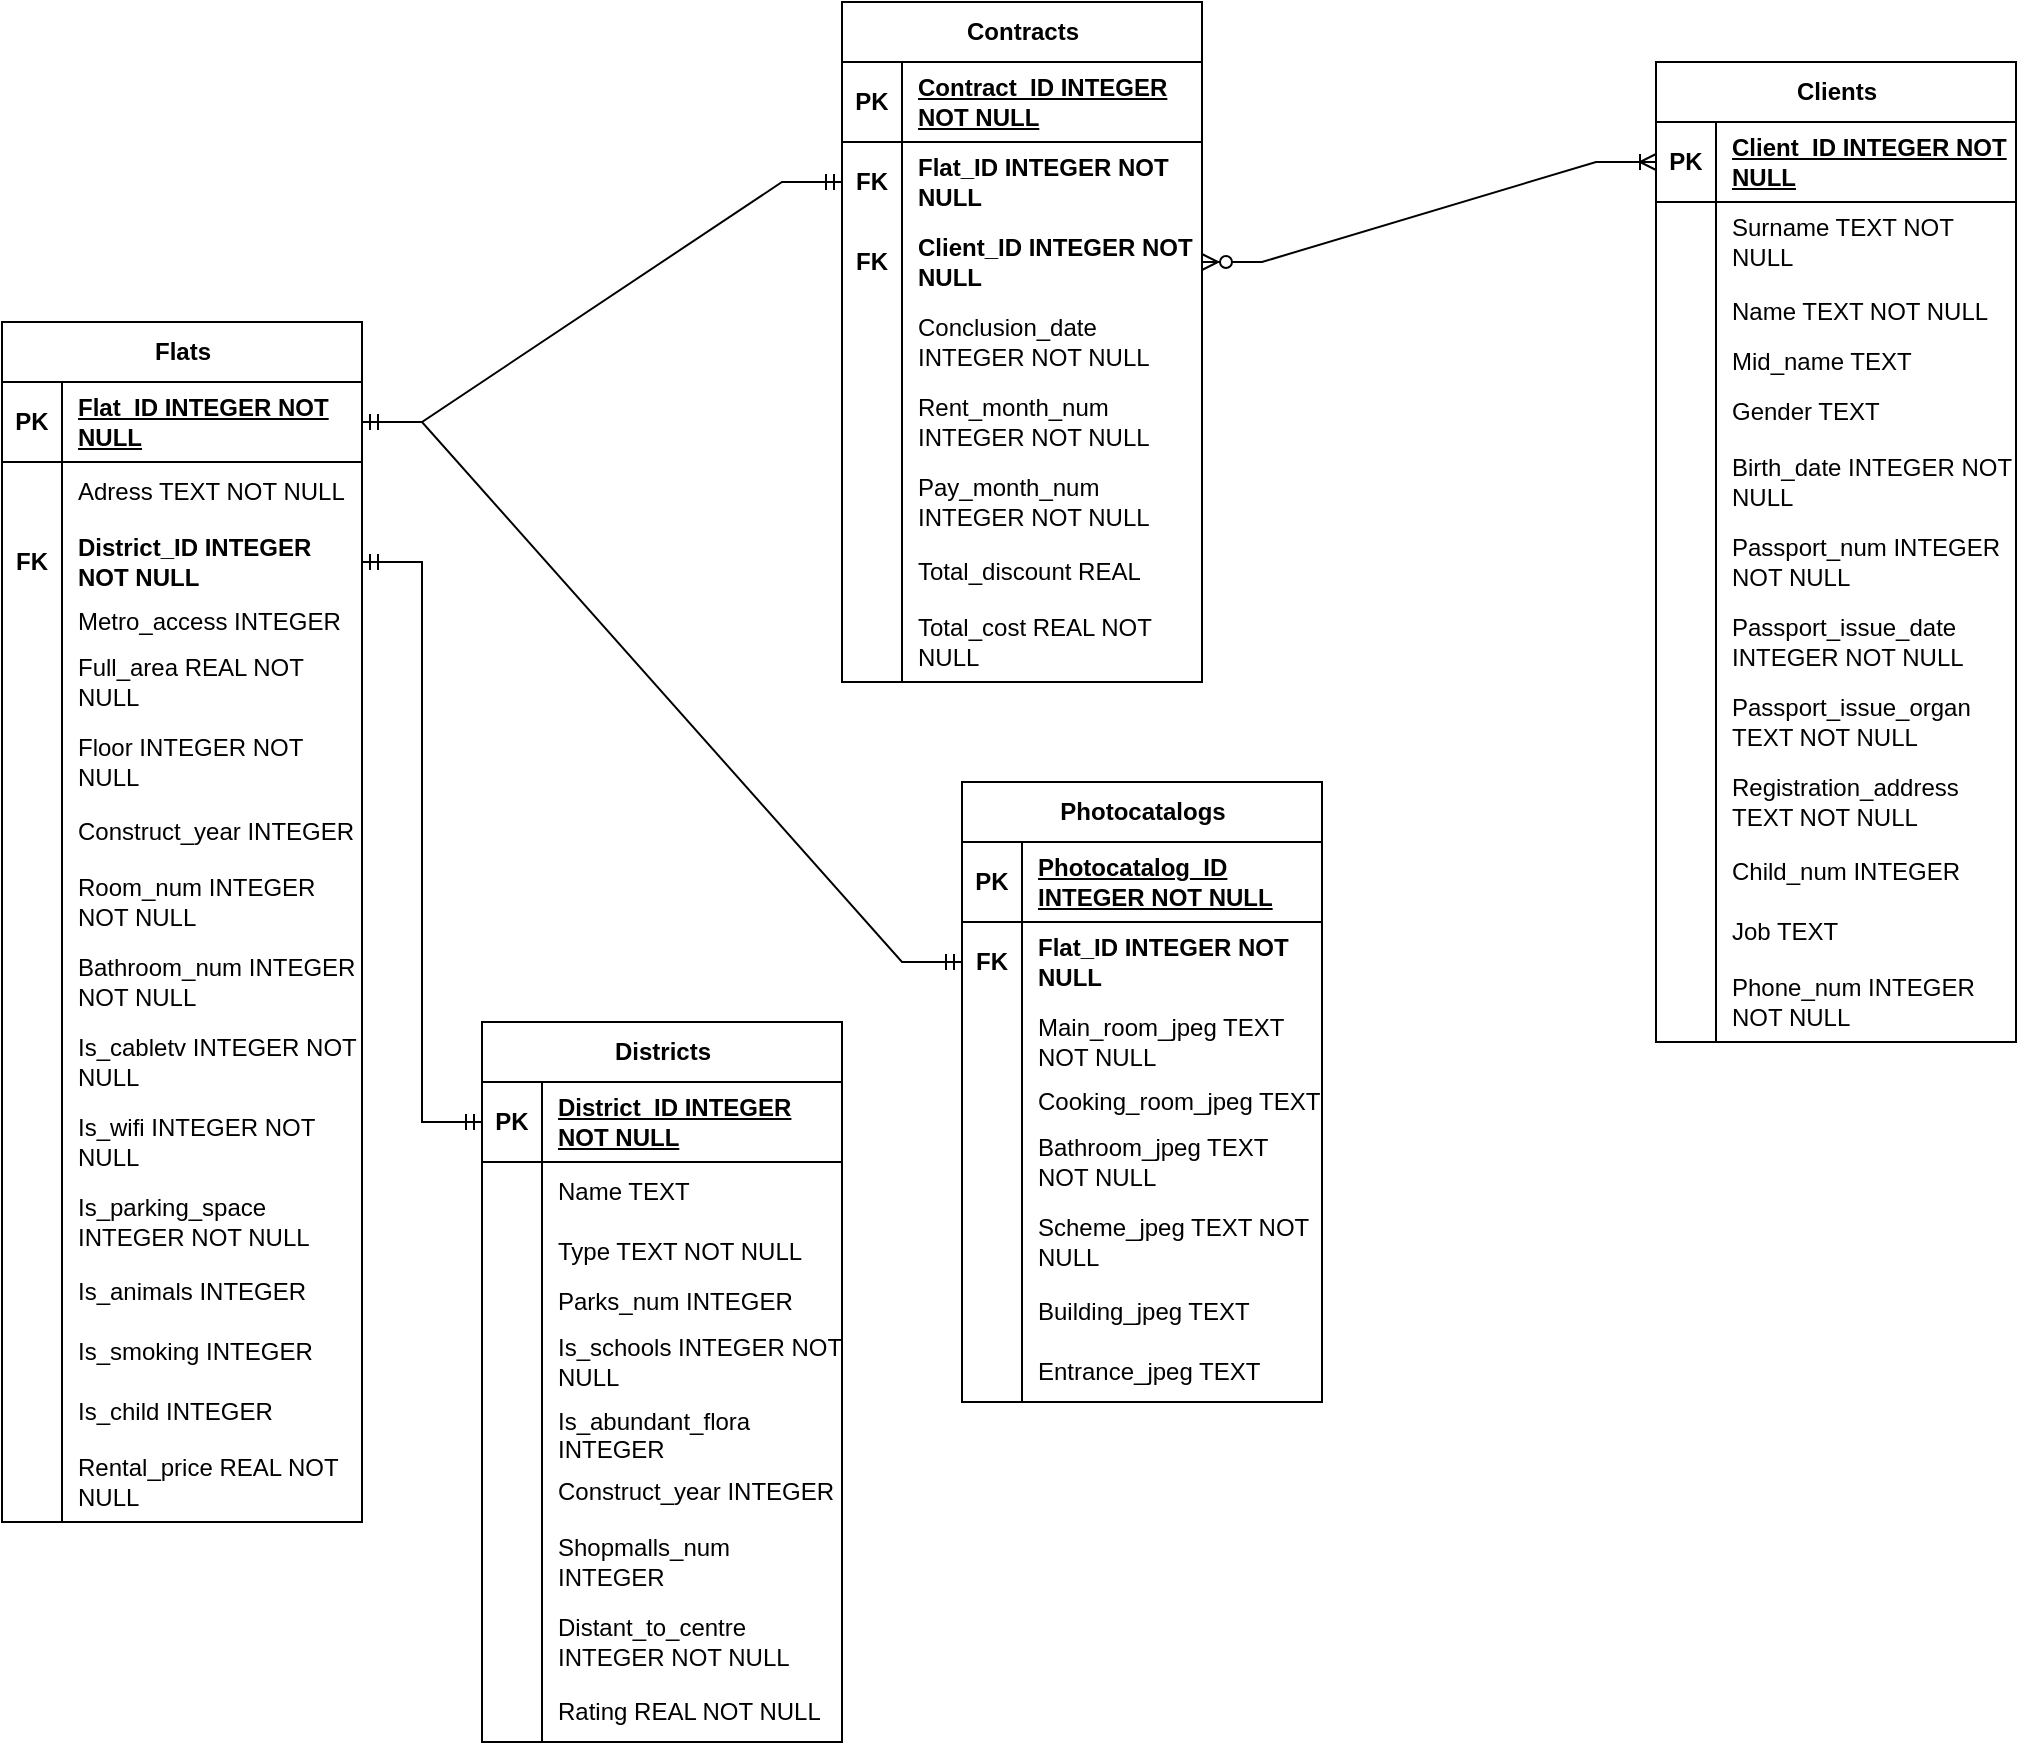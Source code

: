 <mxfile version="24.0.5" type="device">
  <diagram id="4OhhPIKUNU1crIWAC6Wa" name="Страница — 1">
    <mxGraphModel dx="1242" dy="582" grid="1" gridSize="10" guides="1" tooltips="1" connect="1" arrows="1" fold="1" page="1" pageScale="1" pageWidth="827" pageHeight="1169" math="0" shadow="0">
      <root>
        <mxCell id="0" />
        <mxCell id="1" parent="0" />
        <mxCell id="l2e6MYGS-GU9yNHKQCqZ-1" value="Flats" style="shape=table;startSize=30;container=1;collapsible=1;childLayout=tableLayout;fixedRows=1;rowLines=0;fontStyle=1;align=center;resizeLast=1;html=1;" parent="1" vertex="1">
          <mxGeometry y="170" width="180" height="600" as="geometry" />
        </mxCell>
        <mxCell id="l2e6MYGS-GU9yNHKQCqZ-2" value="" style="shape=tableRow;horizontal=0;startSize=0;swimlaneHead=0;swimlaneBody=0;fillColor=none;collapsible=0;dropTarget=0;points=[[0,0.5],[1,0.5]];portConstraint=eastwest;top=0;left=0;right=0;bottom=1;" parent="l2e6MYGS-GU9yNHKQCqZ-1" vertex="1">
          <mxGeometry y="30" width="180" height="40" as="geometry" />
        </mxCell>
        <mxCell id="l2e6MYGS-GU9yNHKQCqZ-3" value="PK" style="shape=partialRectangle;connectable=0;fillColor=none;top=0;left=0;bottom=0;right=0;fontStyle=1;overflow=hidden;whiteSpace=wrap;html=1;" parent="l2e6MYGS-GU9yNHKQCqZ-2" vertex="1">
          <mxGeometry width="30" height="40" as="geometry">
            <mxRectangle width="30" height="40" as="alternateBounds" />
          </mxGeometry>
        </mxCell>
        <mxCell id="l2e6MYGS-GU9yNHKQCqZ-4" value="Flat_ID INTEGER NOT NULL" style="shape=partialRectangle;connectable=0;fillColor=none;top=0;left=0;bottom=0;right=0;align=left;spacingLeft=6;fontStyle=5;overflow=hidden;whiteSpace=wrap;html=1;" parent="l2e6MYGS-GU9yNHKQCqZ-2" vertex="1">
          <mxGeometry x="30" width="150" height="40" as="geometry">
            <mxRectangle width="150" height="40" as="alternateBounds" />
          </mxGeometry>
        </mxCell>
        <mxCell id="l2e6MYGS-GU9yNHKQCqZ-5" value="" style="shape=tableRow;horizontal=0;startSize=0;swimlaneHead=0;swimlaneBody=0;fillColor=none;collapsible=0;dropTarget=0;points=[[0,0.5],[1,0.5]];portConstraint=eastwest;top=0;left=0;right=0;bottom=0;" parent="l2e6MYGS-GU9yNHKQCqZ-1" vertex="1">
          <mxGeometry y="70" width="180" height="30" as="geometry" />
        </mxCell>
        <mxCell id="l2e6MYGS-GU9yNHKQCqZ-6" value="" style="shape=partialRectangle;connectable=0;fillColor=none;top=0;left=0;bottom=0;right=0;editable=1;overflow=hidden;whiteSpace=wrap;html=1;" parent="l2e6MYGS-GU9yNHKQCqZ-5" vertex="1">
          <mxGeometry width="30" height="30" as="geometry">
            <mxRectangle width="30" height="30" as="alternateBounds" />
          </mxGeometry>
        </mxCell>
        <mxCell id="l2e6MYGS-GU9yNHKQCqZ-7" value="Adress TEXT NOT NULL&amp;nbsp;" style="shape=partialRectangle;connectable=0;fillColor=none;top=0;left=0;bottom=0;right=0;align=left;spacingLeft=6;overflow=hidden;whiteSpace=wrap;html=1;" parent="l2e6MYGS-GU9yNHKQCqZ-5" vertex="1">
          <mxGeometry x="30" width="150" height="30" as="geometry">
            <mxRectangle width="150" height="30" as="alternateBounds" />
          </mxGeometry>
        </mxCell>
        <mxCell id="l2e6MYGS-GU9yNHKQCqZ-8" value="" style="shape=tableRow;horizontal=0;startSize=0;swimlaneHead=0;swimlaneBody=0;fillColor=none;collapsible=0;dropTarget=0;points=[[0,0.5],[1,0.5]];portConstraint=eastwest;top=0;left=0;right=0;bottom=0;" parent="l2e6MYGS-GU9yNHKQCqZ-1" vertex="1">
          <mxGeometry y="100" width="180" height="40" as="geometry" />
        </mxCell>
        <mxCell id="l2e6MYGS-GU9yNHKQCqZ-9" value="FK" style="shape=partialRectangle;connectable=0;fillColor=none;top=0;left=0;bottom=0;right=0;editable=1;overflow=hidden;whiteSpace=wrap;html=1;fontStyle=1" parent="l2e6MYGS-GU9yNHKQCqZ-8" vertex="1">
          <mxGeometry width="30" height="40" as="geometry">
            <mxRectangle width="30" height="40" as="alternateBounds" />
          </mxGeometry>
        </mxCell>
        <mxCell id="l2e6MYGS-GU9yNHKQCqZ-10" value="District_ID INTEGER NOT NULL" style="shape=partialRectangle;connectable=0;fillColor=none;top=0;left=0;bottom=0;right=0;align=left;spacingLeft=6;overflow=hidden;whiteSpace=wrap;html=1;fontStyle=1" parent="l2e6MYGS-GU9yNHKQCqZ-8" vertex="1">
          <mxGeometry x="30" width="150" height="40" as="geometry">
            <mxRectangle width="150" height="40" as="alternateBounds" />
          </mxGeometry>
        </mxCell>
        <mxCell id="l2e6MYGS-GU9yNHKQCqZ-11" value="" style="shape=tableRow;horizontal=0;startSize=0;swimlaneHead=0;swimlaneBody=0;fillColor=none;collapsible=0;dropTarget=0;points=[[0,0.5],[1,0.5]];portConstraint=eastwest;top=0;left=0;right=0;bottom=0;" parent="l2e6MYGS-GU9yNHKQCqZ-1" vertex="1">
          <mxGeometry y="140" width="180" height="20" as="geometry" />
        </mxCell>
        <mxCell id="l2e6MYGS-GU9yNHKQCqZ-12" value="" style="shape=partialRectangle;connectable=0;fillColor=none;top=0;left=0;bottom=0;right=0;editable=1;overflow=hidden;whiteSpace=wrap;html=1;" parent="l2e6MYGS-GU9yNHKQCqZ-11" vertex="1">
          <mxGeometry width="30" height="20" as="geometry">
            <mxRectangle width="30" height="20" as="alternateBounds" />
          </mxGeometry>
        </mxCell>
        <mxCell id="l2e6MYGS-GU9yNHKQCqZ-13" value="Metro_access INTEGER" style="shape=partialRectangle;connectable=0;fillColor=none;top=0;left=0;bottom=0;right=0;align=left;spacingLeft=6;overflow=hidden;whiteSpace=wrap;html=1;" parent="l2e6MYGS-GU9yNHKQCqZ-11" vertex="1">
          <mxGeometry x="30" width="150" height="20" as="geometry">
            <mxRectangle width="150" height="20" as="alternateBounds" />
          </mxGeometry>
        </mxCell>
        <mxCell id="l2e6MYGS-GU9yNHKQCqZ-14" value="" style="shape=tableRow;horizontal=0;startSize=0;swimlaneHead=0;swimlaneBody=0;fillColor=none;collapsible=0;dropTarget=0;points=[[0,0.5],[1,0.5]];portConstraint=eastwest;top=0;left=0;right=0;bottom=0;" parent="l2e6MYGS-GU9yNHKQCqZ-1" vertex="1">
          <mxGeometry y="160" width="180" height="40" as="geometry" />
        </mxCell>
        <mxCell id="l2e6MYGS-GU9yNHKQCqZ-15" value="" style="shape=partialRectangle;connectable=0;fillColor=none;top=0;left=0;bottom=0;right=0;editable=1;overflow=hidden;whiteSpace=wrap;html=1;" parent="l2e6MYGS-GU9yNHKQCqZ-14" vertex="1">
          <mxGeometry width="30" height="40" as="geometry">
            <mxRectangle width="30" height="40" as="alternateBounds" />
          </mxGeometry>
        </mxCell>
        <mxCell id="l2e6MYGS-GU9yNHKQCqZ-16" value="Full_area REAL NOT NULL" style="shape=partialRectangle;connectable=0;fillColor=none;top=0;left=0;bottom=0;right=0;align=left;spacingLeft=6;overflow=hidden;whiteSpace=wrap;html=1;" parent="l2e6MYGS-GU9yNHKQCqZ-14" vertex="1">
          <mxGeometry x="30" width="150" height="40" as="geometry">
            <mxRectangle width="150" height="40" as="alternateBounds" />
          </mxGeometry>
        </mxCell>
        <mxCell id="l2e6MYGS-GU9yNHKQCqZ-17" value="" style="shape=tableRow;horizontal=0;startSize=0;swimlaneHead=0;swimlaneBody=0;fillColor=none;collapsible=0;dropTarget=0;points=[[0,0.5],[1,0.5]];portConstraint=eastwest;top=0;left=0;right=0;bottom=0;" parent="l2e6MYGS-GU9yNHKQCqZ-1" vertex="1">
          <mxGeometry y="200" width="180" height="40" as="geometry" />
        </mxCell>
        <mxCell id="l2e6MYGS-GU9yNHKQCqZ-18" value="" style="shape=partialRectangle;connectable=0;fillColor=none;top=0;left=0;bottom=0;right=0;editable=1;overflow=hidden;whiteSpace=wrap;html=1;" parent="l2e6MYGS-GU9yNHKQCqZ-17" vertex="1">
          <mxGeometry width="30" height="40" as="geometry">
            <mxRectangle width="30" height="40" as="alternateBounds" />
          </mxGeometry>
        </mxCell>
        <mxCell id="l2e6MYGS-GU9yNHKQCqZ-19" value="Floor INTEGER NOT NULL" style="shape=partialRectangle;connectable=0;fillColor=none;top=0;left=0;bottom=0;right=0;align=left;spacingLeft=6;overflow=hidden;whiteSpace=wrap;html=1;" parent="l2e6MYGS-GU9yNHKQCqZ-17" vertex="1">
          <mxGeometry x="30" width="150" height="40" as="geometry">
            <mxRectangle width="150" height="40" as="alternateBounds" />
          </mxGeometry>
        </mxCell>
        <mxCell id="l2e6MYGS-GU9yNHKQCqZ-20" value="" style="shape=tableRow;horizontal=0;startSize=0;swimlaneHead=0;swimlaneBody=0;fillColor=none;collapsible=0;dropTarget=0;points=[[0,0.5],[1,0.5]];portConstraint=eastwest;top=0;left=0;right=0;bottom=0;" parent="l2e6MYGS-GU9yNHKQCqZ-1" vertex="1">
          <mxGeometry y="240" width="180" height="30" as="geometry" />
        </mxCell>
        <mxCell id="l2e6MYGS-GU9yNHKQCqZ-21" value="" style="shape=partialRectangle;connectable=0;fillColor=none;top=0;left=0;bottom=0;right=0;editable=1;overflow=hidden;whiteSpace=wrap;html=1;" parent="l2e6MYGS-GU9yNHKQCqZ-20" vertex="1">
          <mxGeometry width="30" height="30" as="geometry">
            <mxRectangle width="30" height="30" as="alternateBounds" />
          </mxGeometry>
        </mxCell>
        <mxCell id="l2e6MYGS-GU9yNHKQCqZ-22" value="Construct_year INTEGER" style="shape=partialRectangle;connectable=0;fillColor=none;top=0;left=0;bottom=0;right=0;align=left;spacingLeft=6;overflow=hidden;whiteSpace=wrap;html=1;" parent="l2e6MYGS-GU9yNHKQCqZ-20" vertex="1">
          <mxGeometry x="30" width="150" height="30" as="geometry">
            <mxRectangle width="150" height="30" as="alternateBounds" />
          </mxGeometry>
        </mxCell>
        <mxCell id="l2e6MYGS-GU9yNHKQCqZ-23" value="" style="shape=tableRow;horizontal=0;startSize=0;swimlaneHead=0;swimlaneBody=0;fillColor=none;collapsible=0;dropTarget=0;points=[[0,0.5],[1,0.5]];portConstraint=eastwest;top=0;left=0;right=0;bottom=0;" parent="l2e6MYGS-GU9yNHKQCqZ-1" vertex="1">
          <mxGeometry y="270" width="180" height="40" as="geometry" />
        </mxCell>
        <mxCell id="l2e6MYGS-GU9yNHKQCqZ-24" value="" style="shape=partialRectangle;connectable=0;fillColor=none;top=0;left=0;bottom=0;right=0;editable=1;overflow=hidden;whiteSpace=wrap;html=1;" parent="l2e6MYGS-GU9yNHKQCqZ-23" vertex="1">
          <mxGeometry width="30" height="40" as="geometry">
            <mxRectangle width="30" height="40" as="alternateBounds" />
          </mxGeometry>
        </mxCell>
        <mxCell id="l2e6MYGS-GU9yNHKQCqZ-25" value="Room_num INTEGER NOT NULL" style="shape=partialRectangle;connectable=0;fillColor=none;top=0;left=0;bottom=0;right=0;align=left;spacingLeft=6;overflow=hidden;whiteSpace=wrap;html=1;" parent="l2e6MYGS-GU9yNHKQCqZ-23" vertex="1">
          <mxGeometry x="30" width="150" height="40" as="geometry">
            <mxRectangle width="150" height="40" as="alternateBounds" />
          </mxGeometry>
        </mxCell>
        <mxCell id="l2e6MYGS-GU9yNHKQCqZ-26" value="" style="shape=tableRow;horizontal=0;startSize=0;swimlaneHead=0;swimlaneBody=0;fillColor=none;collapsible=0;dropTarget=0;points=[[0,0.5],[1,0.5]];portConstraint=eastwest;top=0;left=0;right=0;bottom=0;" parent="l2e6MYGS-GU9yNHKQCqZ-1" vertex="1">
          <mxGeometry y="310" width="180" height="40" as="geometry" />
        </mxCell>
        <mxCell id="l2e6MYGS-GU9yNHKQCqZ-27" value="" style="shape=partialRectangle;connectable=0;fillColor=none;top=0;left=0;bottom=0;right=0;editable=1;overflow=hidden;whiteSpace=wrap;html=1;" parent="l2e6MYGS-GU9yNHKQCqZ-26" vertex="1">
          <mxGeometry width="30" height="40" as="geometry">
            <mxRectangle width="30" height="40" as="alternateBounds" />
          </mxGeometry>
        </mxCell>
        <mxCell id="l2e6MYGS-GU9yNHKQCqZ-28" value="Bathroom_num INTEGER NOT NULL" style="shape=partialRectangle;connectable=0;fillColor=none;top=0;left=0;bottom=0;right=0;align=left;spacingLeft=6;overflow=hidden;whiteSpace=wrap;html=1;" parent="l2e6MYGS-GU9yNHKQCqZ-26" vertex="1">
          <mxGeometry x="30" width="150" height="40" as="geometry">
            <mxRectangle width="150" height="40" as="alternateBounds" />
          </mxGeometry>
        </mxCell>
        <mxCell id="l2e6MYGS-GU9yNHKQCqZ-29" value="" style="shape=tableRow;horizontal=0;startSize=0;swimlaneHead=0;swimlaneBody=0;fillColor=none;collapsible=0;dropTarget=0;points=[[0,0.5],[1,0.5]];portConstraint=eastwest;top=0;left=0;right=0;bottom=0;" parent="l2e6MYGS-GU9yNHKQCqZ-1" vertex="1">
          <mxGeometry y="350" width="180" height="40" as="geometry" />
        </mxCell>
        <mxCell id="l2e6MYGS-GU9yNHKQCqZ-30" value="" style="shape=partialRectangle;connectable=0;fillColor=none;top=0;left=0;bottom=0;right=0;editable=1;overflow=hidden;whiteSpace=wrap;html=1;" parent="l2e6MYGS-GU9yNHKQCqZ-29" vertex="1">
          <mxGeometry width="30" height="40" as="geometry">
            <mxRectangle width="30" height="40" as="alternateBounds" />
          </mxGeometry>
        </mxCell>
        <mxCell id="l2e6MYGS-GU9yNHKQCqZ-31" value="Is_cabletv INTEGER NOT NULL" style="shape=partialRectangle;connectable=0;fillColor=none;top=0;left=0;bottom=0;right=0;align=left;spacingLeft=6;overflow=hidden;whiteSpace=wrap;html=1;" parent="l2e6MYGS-GU9yNHKQCqZ-29" vertex="1">
          <mxGeometry x="30" width="150" height="40" as="geometry">
            <mxRectangle width="150" height="40" as="alternateBounds" />
          </mxGeometry>
        </mxCell>
        <mxCell id="l2e6MYGS-GU9yNHKQCqZ-32" value="" style="shape=tableRow;horizontal=0;startSize=0;swimlaneHead=0;swimlaneBody=0;fillColor=none;collapsible=0;dropTarget=0;points=[[0,0.5],[1,0.5]];portConstraint=eastwest;top=0;left=0;right=0;bottom=0;" parent="l2e6MYGS-GU9yNHKQCqZ-1" vertex="1">
          <mxGeometry y="390" width="180" height="40" as="geometry" />
        </mxCell>
        <mxCell id="l2e6MYGS-GU9yNHKQCqZ-33" value="" style="shape=partialRectangle;connectable=0;fillColor=none;top=0;left=0;bottom=0;right=0;editable=1;overflow=hidden;whiteSpace=wrap;html=1;" parent="l2e6MYGS-GU9yNHKQCqZ-32" vertex="1">
          <mxGeometry width="30" height="40" as="geometry">
            <mxRectangle width="30" height="40" as="alternateBounds" />
          </mxGeometry>
        </mxCell>
        <mxCell id="l2e6MYGS-GU9yNHKQCqZ-34" value="Is_wifi INTEGER NOT NULL" style="shape=partialRectangle;connectable=0;fillColor=none;top=0;left=0;bottom=0;right=0;align=left;spacingLeft=6;overflow=hidden;whiteSpace=wrap;html=1;" parent="l2e6MYGS-GU9yNHKQCqZ-32" vertex="1">
          <mxGeometry x="30" width="150" height="40" as="geometry">
            <mxRectangle width="150" height="40" as="alternateBounds" />
          </mxGeometry>
        </mxCell>
        <mxCell id="l2e6MYGS-GU9yNHKQCqZ-35" value="" style="shape=tableRow;horizontal=0;startSize=0;swimlaneHead=0;swimlaneBody=0;fillColor=none;collapsible=0;dropTarget=0;points=[[0,0.5],[1,0.5]];portConstraint=eastwest;top=0;left=0;right=0;bottom=0;" parent="l2e6MYGS-GU9yNHKQCqZ-1" vertex="1">
          <mxGeometry y="430" width="180" height="40" as="geometry" />
        </mxCell>
        <mxCell id="l2e6MYGS-GU9yNHKQCqZ-36" value="" style="shape=partialRectangle;connectable=0;fillColor=none;top=0;left=0;bottom=0;right=0;editable=1;overflow=hidden;whiteSpace=wrap;html=1;" parent="l2e6MYGS-GU9yNHKQCqZ-35" vertex="1">
          <mxGeometry width="30" height="40" as="geometry">
            <mxRectangle width="30" height="40" as="alternateBounds" />
          </mxGeometry>
        </mxCell>
        <mxCell id="l2e6MYGS-GU9yNHKQCqZ-37" value="Is_parking_space INTEGER NOT NULL" style="shape=partialRectangle;connectable=0;fillColor=none;top=0;left=0;bottom=0;right=0;align=left;spacingLeft=6;overflow=hidden;whiteSpace=wrap;html=1;" parent="l2e6MYGS-GU9yNHKQCqZ-35" vertex="1">
          <mxGeometry x="30" width="150" height="40" as="geometry">
            <mxRectangle width="150" height="40" as="alternateBounds" />
          </mxGeometry>
        </mxCell>
        <mxCell id="l2e6MYGS-GU9yNHKQCqZ-38" value="" style="shape=tableRow;horizontal=0;startSize=0;swimlaneHead=0;swimlaneBody=0;fillColor=none;collapsible=0;dropTarget=0;points=[[0,0.5],[1,0.5]];portConstraint=eastwest;top=0;left=0;right=0;bottom=0;" parent="l2e6MYGS-GU9yNHKQCqZ-1" vertex="1">
          <mxGeometry y="470" width="180" height="30" as="geometry" />
        </mxCell>
        <mxCell id="l2e6MYGS-GU9yNHKQCqZ-39" value="" style="shape=partialRectangle;connectable=0;fillColor=none;top=0;left=0;bottom=0;right=0;editable=1;overflow=hidden;whiteSpace=wrap;html=1;" parent="l2e6MYGS-GU9yNHKQCqZ-38" vertex="1">
          <mxGeometry width="30" height="30" as="geometry">
            <mxRectangle width="30" height="30" as="alternateBounds" />
          </mxGeometry>
        </mxCell>
        <mxCell id="l2e6MYGS-GU9yNHKQCqZ-40" value="Is_animals INTEGER" style="shape=partialRectangle;connectable=0;fillColor=none;top=0;left=0;bottom=0;right=0;align=left;spacingLeft=6;overflow=hidden;whiteSpace=wrap;html=1;" parent="l2e6MYGS-GU9yNHKQCqZ-38" vertex="1">
          <mxGeometry x="30" width="150" height="30" as="geometry">
            <mxRectangle width="150" height="30" as="alternateBounds" />
          </mxGeometry>
        </mxCell>
        <mxCell id="l2e6MYGS-GU9yNHKQCqZ-41" value="" style="shape=tableRow;horizontal=0;startSize=0;swimlaneHead=0;swimlaneBody=0;fillColor=none;collapsible=0;dropTarget=0;points=[[0,0.5],[1,0.5]];portConstraint=eastwest;top=0;left=0;right=0;bottom=0;" parent="l2e6MYGS-GU9yNHKQCqZ-1" vertex="1">
          <mxGeometry y="500" width="180" height="30" as="geometry" />
        </mxCell>
        <mxCell id="l2e6MYGS-GU9yNHKQCqZ-42" value="" style="shape=partialRectangle;connectable=0;fillColor=none;top=0;left=0;bottom=0;right=0;editable=1;overflow=hidden;whiteSpace=wrap;html=1;" parent="l2e6MYGS-GU9yNHKQCqZ-41" vertex="1">
          <mxGeometry width="30" height="30" as="geometry">
            <mxRectangle width="30" height="30" as="alternateBounds" />
          </mxGeometry>
        </mxCell>
        <mxCell id="l2e6MYGS-GU9yNHKQCqZ-43" value="Is_smoking INTEGER" style="shape=partialRectangle;connectable=0;fillColor=none;top=0;left=0;bottom=0;right=0;align=left;spacingLeft=6;overflow=hidden;whiteSpace=wrap;html=1;" parent="l2e6MYGS-GU9yNHKQCqZ-41" vertex="1">
          <mxGeometry x="30" width="150" height="30" as="geometry">
            <mxRectangle width="150" height="30" as="alternateBounds" />
          </mxGeometry>
        </mxCell>
        <mxCell id="l2e6MYGS-GU9yNHKQCqZ-44" value="" style="shape=tableRow;horizontal=0;startSize=0;swimlaneHead=0;swimlaneBody=0;fillColor=none;collapsible=0;dropTarget=0;points=[[0,0.5],[1,0.5]];portConstraint=eastwest;top=0;left=0;right=0;bottom=0;" parent="l2e6MYGS-GU9yNHKQCqZ-1" vertex="1">
          <mxGeometry y="530" width="180" height="30" as="geometry" />
        </mxCell>
        <mxCell id="l2e6MYGS-GU9yNHKQCqZ-45" value="" style="shape=partialRectangle;connectable=0;fillColor=none;top=0;left=0;bottom=0;right=0;editable=1;overflow=hidden;whiteSpace=wrap;html=1;" parent="l2e6MYGS-GU9yNHKQCqZ-44" vertex="1">
          <mxGeometry width="30" height="30" as="geometry">
            <mxRectangle width="30" height="30" as="alternateBounds" />
          </mxGeometry>
        </mxCell>
        <mxCell id="l2e6MYGS-GU9yNHKQCqZ-46" value="Is_child INTEGER" style="shape=partialRectangle;connectable=0;fillColor=none;top=0;left=0;bottom=0;right=0;align=left;spacingLeft=6;overflow=hidden;whiteSpace=wrap;html=1;" parent="l2e6MYGS-GU9yNHKQCqZ-44" vertex="1">
          <mxGeometry x="30" width="150" height="30" as="geometry">
            <mxRectangle width="150" height="30" as="alternateBounds" />
          </mxGeometry>
        </mxCell>
        <mxCell id="l2e6MYGS-GU9yNHKQCqZ-81" style="shape=tableRow;horizontal=0;startSize=0;swimlaneHead=0;swimlaneBody=0;fillColor=none;collapsible=0;dropTarget=0;points=[[0,0.5],[1,0.5]];portConstraint=eastwest;top=0;left=0;right=0;bottom=0;" parent="l2e6MYGS-GU9yNHKQCqZ-1" vertex="1">
          <mxGeometry y="560" width="180" height="40" as="geometry" />
        </mxCell>
        <mxCell id="l2e6MYGS-GU9yNHKQCqZ-82" style="shape=partialRectangle;connectable=0;fillColor=none;top=0;left=0;bottom=0;right=0;editable=1;overflow=hidden;whiteSpace=wrap;html=1;" parent="l2e6MYGS-GU9yNHKQCqZ-81" vertex="1">
          <mxGeometry width="30" height="40" as="geometry">
            <mxRectangle width="30" height="40" as="alternateBounds" />
          </mxGeometry>
        </mxCell>
        <mxCell id="l2e6MYGS-GU9yNHKQCqZ-83" value="Rental_price REAL NOT NULL" style="shape=partialRectangle;connectable=0;fillColor=none;top=0;left=0;bottom=0;right=0;align=left;spacingLeft=6;overflow=hidden;whiteSpace=wrap;html=1;" parent="l2e6MYGS-GU9yNHKQCqZ-81" vertex="1">
          <mxGeometry x="30" width="150" height="40" as="geometry">
            <mxRectangle width="150" height="40" as="alternateBounds" />
          </mxGeometry>
        </mxCell>
        <mxCell id="l2e6MYGS-GU9yNHKQCqZ-84" value="Clients" style="shape=table;startSize=30;container=1;collapsible=1;childLayout=tableLayout;fixedRows=1;rowLines=0;fontStyle=1;align=center;resizeLast=1;html=1;" parent="1" vertex="1">
          <mxGeometry x="827" y="40" width="180" height="490" as="geometry" />
        </mxCell>
        <mxCell id="l2e6MYGS-GU9yNHKQCqZ-85" value="" style="shape=tableRow;horizontal=0;startSize=0;swimlaneHead=0;swimlaneBody=0;fillColor=none;collapsible=0;dropTarget=0;points=[[0,0.5],[1,0.5]];portConstraint=eastwest;top=0;left=0;right=0;bottom=1;" parent="l2e6MYGS-GU9yNHKQCqZ-84" vertex="1">
          <mxGeometry y="30" width="180" height="40" as="geometry" />
        </mxCell>
        <mxCell id="l2e6MYGS-GU9yNHKQCqZ-86" value="PK" style="shape=partialRectangle;connectable=0;fillColor=none;top=0;left=0;bottom=0;right=0;fontStyle=1;overflow=hidden;whiteSpace=wrap;html=1;" parent="l2e6MYGS-GU9yNHKQCqZ-85" vertex="1">
          <mxGeometry width="30" height="40" as="geometry">
            <mxRectangle width="30" height="40" as="alternateBounds" />
          </mxGeometry>
        </mxCell>
        <mxCell id="l2e6MYGS-GU9yNHKQCqZ-87" value="Client_ID INTEGER NOT NULL" style="shape=partialRectangle;connectable=0;fillColor=none;top=0;left=0;bottom=0;right=0;align=left;spacingLeft=6;fontStyle=5;overflow=hidden;whiteSpace=wrap;html=1;" parent="l2e6MYGS-GU9yNHKQCqZ-85" vertex="1">
          <mxGeometry x="30" width="150" height="40" as="geometry">
            <mxRectangle width="150" height="40" as="alternateBounds" />
          </mxGeometry>
        </mxCell>
        <mxCell id="l2e6MYGS-GU9yNHKQCqZ-88" value="" style="shape=tableRow;horizontal=0;startSize=0;swimlaneHead=0;swimlaneBody=0;fillColor=none;collapsible=0;dropTarget=0;points=[[0,0.5],[1,0.5]];portConstraint=eastwest;top=0;left=0;right=0;bottom=0;" parent="l2e6MYGS-GU9yNHKQCqZ-84" vertex="1">
          <mxGeometry y="70" width="180" height="40" as="geometry" />
        </mxCell>
        <mxCell id="l2e6MYGS-GU9yNHKQCqZ-89" value="" style="shape=partialRectangle;connectable=0;fillColor=none;top=0;left=0;bottom=0;right=0;editable=1;overflow=hidden;whiteSpace=wrap;html=1;" parent="l2e6MYGS-GU9yNHKQCqZ-88" vertex="1">
          <mxGeometry width="30" height="40" as="geometry">
            <mxRectangle width="30" height="40" as="alternateBounds" />
          </mxGeometry>
        </mxCell>
        <mxCell id="l2e6MYGS-GU9yNHKQCqZ-90" value="Surname TEXT NOT NULL&amp;nbsp;" style="shape=partialRectangle;connectable=0;fillColor=none;top=0;left=0;bottom=0;right=0;align=left;spacingLeft=6;overflow=hidden;whiteSpace=wrap;html=1;" parent="l2e6MYGS-GU9yNHKQCqZ-88" vertex="1">
          <mxGeometry x="30" width="150" height="40" as="geometry">
            <mxRectangle width="150" height="40" as="alternateBounds" />
          </mxGeometry>
        </mxCell>
        <mxCell id="l2e6MYGS-GU9yNHKQCqZ-91" value="" style="shape=tableRow;horizontal=0;startSize=0;swimlaneHead=0;swimlaneBody=0;fillColor=none;collapsible=0;dropTarget=0;points=[[0,0.5],[1,0.5]];portConstraint=eastwest;top=0;left=0;right=0;bottom=0;" parent="l2e6MYGS-GU9yNHKQCqZ-84" vertex="1">
          <mxGeometry y="110" width="180" height="30" as="geometry" />
        </mxCell>
        <mxCell id="l2e6MYGS-GU9yNHKQCqZ-92" value="" style="shape=partialRectangle;connectable=0;fillColor=none;top=0;left=0;bottom=0;right=0;editable=1;overflow=hidden;whiteSpace=wrap;html=1;fontStyle=1" parent="l2e6MYGS-GU9yNHKQCqZ-91" vertex="1">
          <mxGeometry width="30" height="30" as="geometry">
            <mxRectangle width="30" height="30" as="alternateBounds" />
          </mxGeometry>
        </mxCell>
        <mxCell id="l2e6MYGS-GU9yNHKQCqZ-93" value="&lt;span style=&quot;font-weight: 400;&quot;&gt;Name TEXT NOT NULL&amp;nbsp;&lt;/span&gt;" style="shape=partialRectangle;connectable=0;fillColor=none;top=0;left=0;bottom=0;right=0;align=left;spacingLeft=6;overflow=hidden;whiteSpace=wrap;html=1;fontStyle=1" parent="l2e6MYGS-GU9yNHKQCqZ-91" vertex="1">
          <mxGeometry x="30" width="150" height="30" as="geometry">
            <mxRectangle width="150" height="30" as="alternateBounds" />
          </mxGeometry>
        </mxCell>
        <mxCell id="l2e6MYGS-GU9yNHKQCqZ-94" value="" style="shape=tableRow;horizontal=0;startSize=0;swimlaneHead=0;swimlaneBody=0;fillColor=none;collapsible=0;dropTarget=0;points=[[0,0.5],[1,0.5]];portConstraint=eastwest;top=0;left=0;right=0;bottom=0;" parent="l2e6MYGS-GU9yNHKQCqZ-84" vertex="1">
          <mxGeometry y="140" width="180" height="20" as="geometry" />
        </mxCell>
        <mxCell id="l2e6MYGS-GU9yNHKQCqZ-95" value="" style="shape=partialRectangle;connectable=0;fillColor=none;top=0;left=0;bottom=0;right=0;editable=1;overflow=hidden;whiteSpace=wrap;html=1;" parent="l2e6MYGS-GU9yNHKQCqZ-94" vertex="1">
          <mxGeometry width="30" height="20" as="geometry">
            <mxRectangle width="30" height="20" as="alternateBounds" />
          </mxGeometry>
        </mxCell>
        <mxCell id="l2e6MYGS-GU9yNHKQCqZ-96" value="Mid_name TEXT" style="shape=partialRectangle;connectable=0;fillColor=none;top=0;left=0;bottom=0;right=0;align=left;spacingLeft=6;overflow=hidden;whiteSpace=wrap;html=1;" parent="l2e6MYGS-GU9yNHKQCqZ-94" vertex="1">
          <mxGeometry x="30" width="150" height="20" as="geometry">
            <mxRectangle width="150" height="20" as="alternateBounds" />
          </mxGeometry>
        </mxCell>
        <mxCell id="l2e6MYGS-GU9yNHKQCqZ-97" value="" style="shape=tableRow;horizontal=0;startSize=0;swimlaneHead=0;swimlaneBody=0;fillColor=none;collapsible=0;dropTarget=0;points=[[0,0.5],[1,0.5]];portConstraint=eastwest;top=0;left=0;right=0;bottom=0;" parent="l2e6MYGS-GU9yNHKQCqZ-84" vertex="1">
          <mxGeometry y="160" width="180" height="30" as="geometry" />
        </mxCell>
        <mxCell id="l2e6MYGS-GU9yNHKQCqZ-98" value="" style="shape=partialRectangle;connectable=0;fillColor=none;top=0;left=0;bottom=0;right=0;editable=1;overflow=hidden;whiteSpace=wrap;html=1;" parent="l2e6MYGS-GU9yNHKQCqZ-97" vertex="1">
          <mxGeometry width="30" height="30" as="geometry">
            <mxRectangle width="30" height="30" as="alternateBounds" />
          </mxGeometry>
        </mxCell>
        <mxCell id="l2e6MYGS-GU9yNHKQCqZ-99" value="Gender TEXT" style="shape=partialRectangle;connectable=0;fillColor=none;top=0;left=0;bottom=0;right=0;align=left;spacingLeft=6;overflow=hidden;whiteSpace=wrap;html=1;" parent="l2e6MYGS-GU9yNHKQCqZ-97" vertex="1">
          <mxGeometry x="30" width="150" height="30" as="geometry">
            <mxRectangle width="150" height="30" as="alternateBounds" />
          </mxGeometry>
        </mxCell>
        <mxCell id="l2e6MYGS-GU9yNHKQCqZ-100" value="" style="shape=tableRow;horizontal=0;startSize=0;swimlaneHead=0;swimlaneBody=0;fillColor=none;collapsible=0;dropTarget=0;points=[[0,0.5],[1,0.5]];portConstraint=eastwest;top=0;left=0;right=0;bottom=0;" parent="l2e6MYGS-GU9yNHKQCqZ-84" vertex="1">
          <mxGeometry y="190" width="180" height="40" as="geometry" />
        </mxCell>
        <mxCell id="l2e6MYGS-GU9yNHKQCqZ-101" value="" style="shape=partialRectangle;connectable=0;fillColor=none;top=0;left=0;bottom=0;right=0;editable=1;overflow=hidden;whiteSpace=wrap;html=1;" parent="l2e6MYGS-GU9yNHKQCqZ-100" vertex="1">
          <mxGeometry width="30" height="40" as="geometry">
            <mxRectangle width="30" height="40" as="alternateBounds" />
          </mxGeometry>
        </mxCell>
        <mxCell id="l2e6MYGS-GU9yNHKQCqZ-102" value="Birth_date INTEGER NOT NULL" style="shape=partialRectangle;connectable=0;fillColor=none;top=0;left=0;bottom=0;right=0;align=left;spacingLeft=6;overflow=hidden;whiteSpace=wrap;html=1;" parent="l2e6MYGS-GU9yNHKQCqZ-100" vertex="1">
          <mxGeometry x="30" width="150" height="40" as="geometry">
            <mxRectangle width="150" height="40" as="alternateBounds" />
          </mxGeometry>
        </mxCell>
        <mxCell id="l2e6MYGS-GU9yNHKQCqZ-103" value="" style="shape=tableRow;horizontal=0;startSize=0;swimlaneHead=0;swimlaneBody=0;fillColor=none;collapsible=0;dropTarget=0;points=[[0,0.5],[1,0.5]];portConstraint=eastwest;top=0;left=0;right=0;bottom=0;" parent="l2e6MYGS-GU9yNHKQCqZ-84" vertex="1">
          <mxGeometry y="230" width="180" height="40" as="geometry" />
        </mxCell>
        <mxCell id="l2e6MYGS-GU9yNHKQCqZ-104" value="" style="shape=partialRectangle;connectable=0;fillColor=none;top=0;left=0;bottom=0;right=0;editable=1;overflow=hidden;whiteSpace=wrap;html=1;" parent="l2e6MYGS-GU9yNHKQCqZ-103" vertex="1">
          <mxGeometry width="30" height="40" as="geometry">
            <mxRectangle width="30" height="40" as="alternateBounds" />
          </mxGeometry>
        </mxCell>
        <mxCell id="l2e6MYGS-GU9yNHKQCqZ-105" value="Passport_num INTEGER NOT NULL" style="shape=partialRectangle;connectable=0;fillColor=none;top=0;left=0;bottom=0;right=0;align=left;spacingLeft=6;overflow=hidden;whiteSpace=wrap;html=1;" parent="l2e6MYGS-GU9yNHKQCqZ-103" vertex="1">
          <mxGeometry x="30" width="150" height="40" as="geometry">
            <mxRectangle width="150" height="40" as="alternateBounds" />
          </mxGeometry>
        </mxCell>
        <mxCell id="l2e6MYGS-GU9yNHKQCqZ-106" value="" style="shape=tableRow;horizontal=0;startSize=0;swimlaneHead=0;swimlaneBody=0;fillColor=none;collapsible=0;dropTarget=0;points=[[0,0.5],[1,0.5]];portConstraint=eastwest;top=0;left=0;right=0;bottom=0;" parent="l2e6MYGS-GU9yNHKQCqZ-84" vertex="1">
          <mxGeometry y="270" width="180" height="40" as="geometry" />
        </mxCell>
        <mxCell id="l2e6MYGS-GU9yNHKQCqZ-107" value="" style="shape=partialRectangle;connectable=0;fillColor=none;top=0;left=0;bottom=0;right=0;editable=1;overflow=hidden;whiteSpace=wrap;html=1;" parent="l2e6MYGS-GU9yNHKQCqZ-106" vertex="1">
          <mxGeometry width="30" height="40" as="geometry">
            <mxRectangle width="30" height="40" as="alternateBounds" />
          </mxGeometry>
        </mxCell>
        <mxCell id="l2e6MYGS-GU9yNHKQCqZ-108" value="Passport_issue_date INTEGER NOT NULL" style="shape=partialRectangle;connectable=0;fillColor=none;top=0;left=0;bottom=0;right=0;align=left;spacingLeft=6;overflow=hidden;whiteSpace=wrap;html=1;" parent="l2e6MYGS-GU9yNHKQCqZ-106" vertex="1">
          <mxGeometry x="30" width="150" height="40" as="geometry">
            <mxRectangle width="150" height="40" as="alternateBounds" />
          </mxGeometry>
        </mxCell>
        <mxCell id="l2e6MYGS-GU9yNHKQCqZ-109" value="" style="shape=tableRow;horizontal=0;startSize=0;swimlaneHead=0;swimlaneBody=0;fillColor=none;collapsible=0;dropTarget=0;points=[[0,0.5],[1,0.5]];portConstraint=eastwest;top=0;left=0;right=0;bottom=0;" parent="l2e6MYGS-GU9yNHKQCqZ-84" vertex="1">
          <mxGeometry y="310" width="180" height="40" as="geometry" />
        </mxCell>
        <mxCell id="l2e6MYGS-GU9yNHKQCqZ-110" value="" style="shape=partialRectangle;connectable=0;fillColor=none;top=0;left=0;bottom=0;right=0;editable=1;overflow=hidden;whiteSpace=wrap;html=1;" parent="l2e6MYGS-GU9yNHKQCqZ-109" vertex="1">
          <mxGeometry width="30" height="40" as="geometry">
            <mxRectangle width="30" height="40" as="alternateBounds" />
          </mxGeometry>
        </mxCell>
        <mxCell id="l2e6MYGS-GU9yNHKQCqZ-111" value="Passport_issue_organ TEXT NOT NULL" style="shape=partialRectangle;connectable=0;fillColor=none;top=0;left=0;bottom=0;right=0;align=left;spacingLeft=6;overflow=hidden;whiteSpace=wrap;html=1;" parent="l2e6MYGS-GU9yNHKQCqZ-109" vertex="1">
          <mxGeometry x="30" width="150" height="40" as="geometry">
            <mxRectangle width="150" height="40" as="alternateBounds" />
          </mxGeometry>
        </mxCell>
        <mxCell id="l2e6MYGS-GU9yNHKQCqZ-112" value="" style="shape=tableRow;horizontal=0;startSize=0;swimlaneHead=0;swimlaneBody=0;fillColor=none;collapsible=0;dropTarget=0;points=[[0,0.5],[1,0.5]];portConstraint=eastwest;top=0;left=0;right=0;bottom=0;" parent="l2e6MYGS-GU9yNHKQCqZ-84" vertex="1">
          <mxGeometry y="350" width="180" height="40" as="geometry" />
        </mxCell>
        <mxCell id="l2e6MYGS-GU9yNHKQCqZ-113" value="" style="shape=partialRectangle;connectable=0;fillColor=none;top=0;left=0;bottom=0;right=0;editable=1;overflow=hidden;whiteSpace=wrap;html=1;" parent="l2e6MYGS-GU9yNHKQCqZ-112" vertex="1">
          <mxGeometry width="30" height="40" as="geometry">
            <mxRectangle width="30" height="40" as="alternateBounds" />
          </mxGeometry>
        </mxCell>
        <mxCell id="l2e6MYGS-GU9yNHKQCqZ-114" value="Registration_address TEXT NOT NULL" style="shape=partialRectangle;connectable=0;fillColor=none;top=0;left=0;bottom=0;right=0;align=left;spacingLeft=6;overflow=hidden;whiteSpace=wrap;html=1;" parent="l2e6MYGS-GU9yNHKQCqZ-112" vertex="1">
          <mxGeometry x="30" width="150" height="40" as="geometry">
            <mxRectangle width="150" height="40" as="alternateBounds" />
          </mxGeometry>
        </mxCell>
        <mxCell id="l2e6MYGS-GU9yNHKQCqZ-115" value="" style="shape=tableRow;horizontal=0;startSize=0;swimlaneHead=0;swimlaneBody=0;fillColor=none;collapsible=0;dropTarget=0;points=[[0,0.5],[1,0.5]];portConstraint=eastwest;top=0;left=0;right=0;bottom=0;" parent="l2e6MYGS-GU9yNHKQCqZ-84" vertex="1">
          <mxGeometry y="390" width="180" height="30" as="geometry" />
        </mxCell>
        <mxCell id="l2e6MYGS-GU9yNHKQCqZ-116" value="" style="shape=partialRectangle;connectable=0;fillColor=none;top=0;left=0;bottom=0;right=0;editable=1;overflow=hidden;whiteSpace=wrap;html=1;" parent="l2e6MYGS-GU9yNHKQCqZ-115" vertex="1">
          <mxGeometry width="30" height="30" as="geometry">
            <mxRectangle width="30" height="30" as="alternateBounds" />
          </mxGeometry>
        </mxCell>
        <mxCell id="l2e6MYGS-GU9yNHKQCqZ-117" value="Child_num INTEGER" style="shape=partialRectangle;connectable=0;fillColor=none;top=0;left=0;bottom=0;right=0;align=left;spacingLeft=6;overflow=hidden;whiteSpace=wrap;html=1;" parent="l2e6MYGS-GU9yNHKQCqZ-115" vertex="1">
          <mxGeometry x="30" width="150" height="30" as="geometry">
            <mxRectangle width="150" height="30" as="alternateBounds" />
          </mxGeometry>
        </mxCell>
        <mxCell id="l2e6MYGS-GU9yNHKQCqZ-118" value="" style="shape=tableRow;horizontal=0;startSize=0;swimlaneHead=0;swimlaneBody=0;fillColor=none;collapsible=0;dropTarget=0;points=[[0,0.5],[1,0.5]];portConstraint=eastwest;top=0;left=0;right=0;bottom=0;" parent="l2e6MYGS-GU9yNHKQCqZ-84" vertex="1">
          <mxGeometry y="420" width="180" height="30" as="geometry" />
        </mxCell>
        <mxCell id="l2e6MYGS-GU9yNHKQCqZ-119" value="" style="shape=partialRectangle;connectable=0;fillColor=none;top=0;left=0;bottom=0;right=0;editable=1;overflow=hidden;whiteSpace=wrap;html=1;" parent="l2e6MYGS-GU9yNHKQCqZ-118" vertex="1">
          <mxGeometry width="30" height="30" as="geometry">
            <mxRectangle width="30" height="30" as="alternateBounds" />
          </mxGeometry>
        </mxCell>
        <mxCell id="l2e6MYGS-GU9yNHKQCqZ-120" value="Job TEXT" style="shape=partialRectangle;connectable=0;fillColor=none;top=0;left=0;bottom=0;right=0;align=left;spacingLeft=6;overflow=hidden;whiteSpace=wrap;html=1;" parent="l2e6MYGS-GU9yNHKQCqZ-118" vertex="1">
          <mxGeometry x="30" width="150" height="30" as="geometry">
            <mxRectangle width="150" height="30" as="alternateBounds" />
          </mxGeometry>
        </mxCell>
        <mxCell id="l2e6MYGS-GU9yNHKQCqZ-121" value="" style="shape=tableRow;horizontal=0;startSize=0;swimlaneHead=0;swimlaneBody=0;fillColor=none;collapsible=0;dropTarget=0;points=[[0,0.5],[1,0.5]];portConstraint=eastwest;top=0;left=0;right=0;bottom=0;" parent="l2e6MYGS-GU9yNHKQCqZ-84" vertex="1">
          <mxGeometry y="450" width="180" height="40" as="geometry" />
        </mxCell>
        <mxCell id="l2e6MYGS-GU9yNHKQCqZ-122" value="" style="shape=partialRectangle;connectable=0;fillColor=none;top=0;left=0;bottom=0;right=0;editable=1;overflow=hidden;whiteSpace=wrap;html=1;" parent="l2e6MYGS-GU9yNHKQCqZ-121" vertex="1">
          <mxGeometry width="30" height="40" as="geometry">
            <mxRectangle width="30" height="40" as="alternateBounds" />
          </mxGeometry>
        </mxCell>
        <mxCell id="l2e6MYGS-GU9yNHKQCqZ-123" value="Phone_num INTEGER NOT NULL" style="shape=partialRectangle;connectable=0;fillColor=none;top=0;left=0;bottom=0;right=0;align=left;spacingLeft=6;overflow=hidden;whiteSpace=wrap;html=1;" parent="l2e6MYGS-GU9yNHKQCqZ-121" vertex="1">
          <mxGeometry x="30" width="150" height="40" as="geometry">
            <mxRectangle width="150" height="40" as="alternateBounds" />
          </mxGeometry>
        </mxCell>
        <mxCell id="l2e6MYGS-GU9yNHKQCqZ-140" value="Photocatalogs" style="shape=table;startSize=30;container=1;collapsible=1;childLayout=tableLayout;fixedRows=1;rowLines=0;fontStyle=1;align=center;resizeLast=1;html=1;" parent="1" vertex="1">
          <mxGeometry x="480" y="400" width="180" height="310" as="geometry" />
        </mxCell>
        <mxCell id="l2e6MYGS-GU9yNHKQCqZ-141" value="" style="shape=tableRow;horizontal=0;startSize=0;swimlaneHead=0;swimlaneBody=0;fillColor=none;collapsible=0;dropTarget=0;points=[[0,0.5],[1,0.5]];portConstraint=eastwest;top=0;left=0;right=0;bottom=1;" parent="l2e6MYGS-GU9yNHKQCqZ-140" vertex="1">
          <mxGeometry y="30" width="180" height="40" as="geometry" />
        </mxCell>
        <mxCell id="l2e6MYGS-GU9yNHKQCqZ-142" value="PK" style="shape=partialRectangle;connectable=0;fillColor=none;top=0;left=0;bottom=0;right=0;fontStyle=1;overflow=hidden;whiteSpace=wrap;html=1;" parent="l2e6MYGS-GU9yNHKQCqZ-141" vertex="1">
          <mxGeometry width="30" height="40" as="geometry">
            <mxRectangle width="30" height="40" as="alternateBounds" />
          </mxGeometry>
        </mxCell>
        <mxCell id="l2e6MYGS-GU9yNHKQCqZ-143" value="Photocatalog_ID INTEGER NOT NULL" style="shape=partialRectangle;connectable=0;fillColor=none;top=0;left=0;bottom=0;right=0;align=left;spacingLeft=6;fontStyle=5;overflow=hidden;whiteSpace=wrap;html=1;" parent="l2e6MYGS-GU9yNHKQCqZ-141" vertex="1">
          <mxGeometry x="30" width="150" height="40" as="geometry">
            <mxRectangle width="150" height="40" as="alternateBounds" />
          </mxGeometry>
        </mxCell>
        <mxCell id="l2e6MYGS-GU9yNHKQCqZ-144" value="" style="shape=tableRow;horizontal=0;startSize=0;swimlaneHead=0;swimlaneBody=0;fillColor=none;collapsible=0;dropTarget=0;points=[[0,0.5],[1,0.5]];portConstraint=eastwest;top=0;left=0;right=0;bottom=0;" parent="l2e6MYGS-GU9yNHKQCqZ-140" vertex="1">
          <mxGeometry y="70" width="180" height="40" as="geometry" />
        </mxCell>
        <mxCell id="l2e6MYGS-GU9yNHKQCqZ-145" value="FK" style="shape=partialRectangle;connectable=0;fillColor=none;top=0;left=0;bottom=0;right=0;editable=1;overflow=hidden;whiteSpace=wrap;html=1;fontStyle=1" parent="l2e6MYGS-GU9yNHKQCqZ-144" vertex="1">
          <mxGeometry width="30" height="40" as="geometry">
            <mxRectangle width="30" height="40" as="alternateBounds" />
          </mxGeometry>
        </mxCell>
        <mxCell id="l2e6MYGS-GU9yNHKQCqZ-146" value="Flat_ID INTEGER NOT NULL" style="shape=partialRectangle;connectable=0;fillColor=none;top=0;left=0;bottom=0;right=0;align=left;spacingLeft=6;overflow=hidden;whiteSpace=wrap;html=1;fontStyle=1" parent="l2e6MYGS-GU9yNHKQCqZ-144" vertex="1">
          <mxGeometry x="30" width="150" height="40" as="geometry">
            <mxRectangle width="150" height="40" as="alternateBounds" />
          </mxGeometry>
        </mxCell>
        <mxCell id="l2e6MYGS-GU9yNHKQCqZ-147" value="" style="shape=tableRow;horizontal=0;startSize=0;swimlaneHead=0;swimlaneBody=0;fillColor=none;collapsible=0;dropTarget=0;points=[[0,0.5],[1,0.5]];portConstraint=eastwest;top=0;left=0;right=0;bottom=0;" parent="l2e6MYGS-GU9yNHKQCqZ-140" vertex="1">
          <mxGeometry y="110" width="180" height="40" as="geometry" />
        </mxCell>
        <mxCell id="l2e6MYGS-GU9yNHKQCqZ-148" value="" style="shape=partialRectangle;connectable=0;fillColor=none;top=0;left=0;bottom=0;right=0;editable=1;overflow=hidden;whiteSpace=wrap;html=1;fontStyle=1" parent="l2e6MYGS-GU9yNHKQCqZ-147" vertex="1">
          <mxGeometry width="30" height="40" as="geometry">
            <mxRectangle width="30" height="40" as="alternateBounds" />
          </mxGeometry>
        </mxCell>
        <mxCell id="l2e6MYGS-GU9yNHKQCqZ-149" value="&lt;span style=&quot;font-weight: 400;&quot;&gt;Main_room_jpeg TEXT NOT NULL&lt;/span&gt;" style="shape=partialRectangle;connectable=0;fillColor=none;top=0;left=0;bottom=0;right=0;align=left;spacingLeft=6;overflow=hidden;whiteSpace=wrap;html=1;fontStyle=1" parent="l2e6MYGS-GU9yNHKQCqZ-147" vertex="1">
          <mxGeometry x="30" width="150" height="40" as="geometry">
            <mxRectangle width="150" height="40" as="alternateBounds" />
          </mxGeometry>
        </mxCell>
        <mxCell id="l2e6MYGS-GU9yNHKQCqZ-150" value="" style="shape=tableRow;horizontal=0;startSize=0;swimlaneHead=0;swimlaneBody=0;fillColor=none;collapsible=0;dropTarget=0;points=[[0,0.5],[1,0.5]];portConstraint=eastwest;top=0;left=0;right=0;bottom=0;" parent="l2e6MYGS-GU9yNHKQCqZ-140" vertex="1">
          <mxGeometry y="150" width="180" height="20" as="geometry" />
        </mxCell>
        <mxCell id="l2e6MYGS-GU9yNHKQCqZ-151" value="" style="shape=partialRectangle;connectable=0;fillColor=none;top=0;left=0;bottom=0;right=0;editable=1;overflow=hidden;whiteSpace=wrap;html=1;" parent="l2e6MYGS-GU9yNHKQCqZ-150" vertex="1">
          <mxGeometry width="30" height="20" as="geometry">
            <mxRectangle width="30" height="20" as="alternateBounds" />
          </mxGeometry>
        </mxCell>
        <mxCell id="l2e6MYGS-GU9yNHKQCqZ-152" value="Cooking_room_jpeg TEXT" style="shape=partialRectangle;connectable=0;fillColor=none;top=0;left=0;bottom=0;right=0;align=left;spacingLeft=6;overflow=hidden;whiteSpace=wrap;html=1;" parent="l2e6MYGS-GU9yNHKQCqZ-150" vertex="1">
          <mxGeometry x="30" width="150" height="20" as="geometry">
            <mxRectangle width="150" height="20" as="alternateBounds" />
          </mxGeometry>
        </mxCell>
        <mxCell id="l2e6MYGS-GU9yNHKQCqZ-153" value="" style="shape=tableRow;horizontal=0;startSize=0;swimlaneHead=0;swimlaneBody=0;fillColor=none;collapsible=0;dropTarget=0;points=[[0,0.5],[1,0.5]];portConstraint=eastwest;top=0;left=0;right=0;bottom=0;" parent="l2e6MYGS-GU9yNHKQCqZ-140" vertex="1">
          <mxGeometry y="170" width="180" height="40" as="geometry" />
        </mxCell>
        <mxCell id="l2e6MYGS-GU9yNHKQCqZ-154" value="" style="shape=partialRectangle;connectable=0;fillColor=none;top=0;left=0;bottom=0;right=0;editable=1;overflow=hidden;whiteSpace=wrap;html=1;" parent="l2e6MYGS-GU9yNHKQCqZ-153" vertex="1">
          <mxGeometry width="30" height="40" as="geometry">
            <mxRectangle width="30" height="40" as="alternateBounds" />
          </mxGeometry>
        </mxCell>
        <mxCell id="l2e6MYGS-GU9yNHKQCqZ-155" value="Bathroom_jpeg TEXT NOT NULL" style="shape=partialRectangle;connectable=0;fillColor=none;top=0;left=0;bottom=0;right=0;align=left;spacingLeft=6;overflow=hidden;whiteSpace=wrap;html=1;" parent="l2e6MYGS-GU9yNHKQCqZ-153" vertex="1">
          <mxGeometry x="30" width="150" height="40" as="geometry">
            <mxRectangle width="150" height="40" as="alternateBounds" />
          </mxGeometry>
        </mxCell>
        <mxCell id="l2e6MYGS-GU9yNHKQCqZ-156" value="" style="shape=tableRow;horizontal=0;startSize=0;swimlaneHead=0;swimlaneBody=0;fillColor=none;collapsible=0;dropTarget=0;points=[[0,0.5],[1,0.5]];portConstraint=eastwest;top=0;left=0;right=0;bottom=0;" parent="l2e6MYGS-GU9yNHKQCqZ-140" vertex="1">
          <mxGeometry y="210" width="180" height="40" as="geometry" />
        </mxCell>
        <mxCell id="l2e6MYGS-GU9yNHKQCqZ-157" value="" style="shape=partialRectangle;connectable=0;fillColor=none;top=0;left=0;bottom=0;right=0;editable=1;overflow=hidden;whiteSpace=wrap;html=1;" parent="l2e6MYGS-GU9yNHKQCqZ-156" vertex="1">
          <mxGeometry width="30" height="40" as="geometry">
            <mxRectangle width="30" height="40" as="alternateBounds" />
          </mxGeometry>
        </mxCell>
        <mxCell id="l2e6MYGS-GU9yNHKQCqZ-158" value="Scheme_jpeg TEXT NOT NULL" style="shape=partialRectangle;connectable=0;fillColor=none;top=0;left=0;bottom=0;right=0;align=left;spacingLeft=6;overflow=hidden;whiteSpace=wrap;html=1;" parent="l2e6MYGS-GU9yNHKQCqZ-156" vertex="1">
          <mxGeometry x="30" width="150" height="40" as="geometry">
            <mxRectangle width="150" height="40" as="alternateBounds" />
          </mxGeometry>
        </mxCell>
        <mxCell id="l2e6MYGS-GU9yNHKQCqZ-159" value="" style="shape=tableRow;horizontal=0;startSize=0;swimlaneHead=0;swimlaneBody=0;fillColor=none;collapsible=0;dropTarget=0;points=[[0,0.5],[1,0.5]];portConstraint=eastwest;top=0;left=0;right=0;bottom=0;" parent="l2e6MYGS-GU9yNHKQCqZ-140" vertex="1">
          <mxGeometry y="250" width="180" height="30" as="geometry" />
        </mxCell>
        <mxCell id="l2e6MYGS-GU9yNHKQCqZ-160" value="" style="shape=partialRectangle;connectable=0;fillColor=none;top=0;left=0;bottom=0;right=0;editable=1;overflow=hidden;whiteSpace=wrap;html=1;" parent="l2e6MYGS-GU9yNHKQCqZ-159" vertex="1">
          <mxGeometry width="30" height="30" as="geometry">
            <mxRectangle width="30" height="30" as="alternateBounds" />
          </mxGeometry>
        </mxCell>
        <mxCell id="l2e6MYGS-GU9yNHKQCqZ-161" value="Building_jpeg TEXT" style="shape=partialRectangle;connectable=0;fillColor=none;top=0;left=0;bottom=0;right=0;align=left;spacingLeft=6;overflow=hidden;whiteSpace=wrap;html=1;" parent="l2e6MYGS-GU9yNHKQCqZ-159" vertex="1">
          <mxGeometry x="30" width="150" height="30" as="geometry">
            <mxRectangle width="150" height="30" as="alternateBounds" />
          </mxGeometry>
        </mxCell>
        <mxCell id="l2e6MYGS-GU9yNHKQCqZ-162" value="" style="shape=tableRow;horizontal=0;startSize=0;swimlaneHead=0;swimlaneBody=0;fillColor=none;collapsible=0;dropTarget=0;points=[[0,0.5],[1,0.5]];portConstraint=eastwest;top=0;left=0;right=0;bottom=0;" parent="l2e6MYGS-GU9yNHKQCqZ-140" vertex="1">
          <mxGeometry y="280" width="180" height="30" as="geometry" />
        </mxCell>
        <mxCell id="l2e6MYGS-GU9yNHKQCqZ-163" value="" style="shape=partialRectangle;connectable=0;fillColor=none;top=0;left=0;bottom=0;right=0;editable=1;overflow=hidden;whiteSpace=wrap;html=1;" parent="l2e6MYGS-GU9yNHKQCqZ-162" vertex="1">
          <mxGeometry width="30" height="30" as="geometry">
            <mxRectangle width="30" height="30" as="alternateBounds" />
          </mxGeometry>
        </mxCell>
        <mxCell id="l2e6MYGS-GU9yNHKQCqZ-164" value="Entrance_jpeg TEXT" style="shape=partialRectangle;connectable=0;fillColor=none;top=0;left=0;bottom=0;right=0;align=left;spacingLeft=6;overflow=hidden;whiteSpace=wrap;html=1;" parent="l2e6MYGS-GU9yNHKQCqZ-162" vertex="1">
          <mxGeometry x="30" width="150" height="30" as="geometry">
            <mxRectangle width="150" height="30" as="alternateBounds" />
          </mxGeometry>
        </mxCell>
        <mxCell id="l2e6MYGS-GU9yNHKQCqZ-189" value="Districts" style="shape=table;startSize=30;container=1;collapsible=1;childLayout=tableLayout;fixedRows=1;rowLines=0;fontStyle=1;align=center;resizeLast=1;html=1;" parent="1" vertex="1">
          <mxGeometry x="240" y="520" width="180" height="360" as="geometry" />
        </mxCell>
        <mxCell id="l2e6MYGS-GU9yNHKQCqZ-190" value="" style="shape=tableRow;horizontal=0;startSize=0;swimlaneHead=0;swimlaneBody=0;fillColor=none;collapsible=0;dropTarget=0;points=[[0,0.5],[1,0.5]];portConstraint=eastwest;top=0;left=0;right=0;bottom=1;" parent="l2e6MYGS-GU9yNHKQCqZ-189" vertex="1">
          <mxGeometry y="30" width="180" height="40" as="geometry" />
        </mxCell>
        <mxCell id="l2e6MYGS-GU9yNHKQCqZ-191" value="PK" style="shape=partialRectangle;connectable=0;fillColor=none;top=0;left=0;bottom=0;right=0;fontStyle=1;overflow=hidden;whiteSpace=wrap;html=1;" parent="l2e6MYGS-GU9yNHKQCqZ-190" vertex="1">
          <mxGeometry width="30" height="40" as="geometry">
            <mxRectangle width="30" height="40" as="alternateBounds" />
          </mxGeometry>
        </mxCell>
        <mxCell id="l2e6MYGS-GU9yNHKQCqZ-192" value="District_ID INTEGER NOT NULL" style="shape=partialRectangle;connectable=0;fillColor=none;top=0;left=0;bottom=0;right=0;align=left;spacingLeft=6;fontStyle=5;overflow=hidden;whiteSpace=wrap;html=1;" parent="l2e6MYGS-GU9yNHKQCqZ-190" vertex="1">
          <mxGeometry x="30" width="150" height="40" as="geometry">
            <mxRectangle width="150" height="40" as="alternateBounds" />
          </mxGeometry>
        </mxCell>
        <mxCell id="l2e6MYGS-GU9yNHKQCqZ-193" value="" style="shape=tableRow;horizontal=0;startSize=0;swimlaneHead=0;swimlaneBody=0;fillColor=none;collapsible=0;dropTarget=0;points=[[0,0.5],[1,0.5]];portConstraint=eastwest;top=0;left=0;right=0;bottom=0;" parent="l2e6MYGS-GU9yNHKQCqZ-189" vertex="1">
          <mxGeometry y="70" width="180" height="30" as="geometry" />
        </mxCell>
        <mxCell id="l2e6MYGS-GU9yNHKQCqZ-194" value="" style="shape=partialRectangle;connectable=0;fillColor=none;top=0;left=0;bottom=0;right=0;editable=1;overflow=hidden;whiteSpace=wrap;html=1;" parent="l2e6MYGS-GU9yNHKQCqZ-193" vertex="1">
          <mxGeometry width="30" height="30" as="geometry">
            <mxRectangle width="30" height="30" as="alternateBounds" />
          </mxGeometry>
        </mxCell>
        <mxCell id="l2e6MYGS-GU9yNHKQCqZ-195" value="Name TEXT&amp;nbsp;" style="shape=partialRectangle;connectable=0;fillColor=none;top=0;left=0;bottom=0;right=0;align=left;spacingLeft=6;overflow=hidden;whiteSpace=wrap;html=1;" parent="l2e6MYGS-GU9yNHKQCqZ-193" vertex="1">
          <mxGeometry x="30" width="150" height="30" as="geometry">
            <mxRectangle width="150" height="30" as="alternateBounds" />
          </mxGeometry>
        </mxCell>
        <mxCell id="l2e6MYGS-GU9yNHKQCqZ-196" value="" style="shape=tableRow;horizontal=0;startSize=0;swimlaneHead=0;swimlaneBody=0;fillColor=none;collapsible=0;dropTarget=0;points=[[0,0.5],[1,0.5]];portConstraint=eastwest;top=0;left=0;right=0;bottom=0;" parent="l2e6MYGS-GU9yNHKQCqZ-189" vertex="1">
          <mxGeometry y="100" width="180" height="30" as="geometry" />
        </mxCell>
        <mxCell id="l2e6MYGS-GU9yNHKQCqZ-197" value="" style="shape=partialRectangle;connectable=0;fillColor=none;top=0;left=0;bottom=0;right=0;editable=1;overflow=hidden;whiteSpace=wrap;html=1;fontStyle=1" parent="l2e6MYGS-GU9yNHKQCqZ-196" vertex="1">
          <mxGeometry width="30" height="30" as="geometry">
            <mxRectangle width="30" height="30" as="alternateBounds" />
          </mxGeometry>
        </mxCell>
        <mxCell id="l2e6MYGS-GU9yNHKQCqZ-198" value="&lt;span style=&quot;font-weight: normal;&quot;&gt;Type TEXT NOT NULL&lt;/span&gt;" style="shape=partialRectangle;connectable=0;fillColor=none;top=0;left=0;bottom=0;right=0;align=left;spacingLeft=6;overflow=hidden;whiteSpace=wrap;html=1;fontStyle=1" parent="l2e6MYGS-GU9yNHKQCqZ-196" vertex="1">
          <mxGeometry x="30" width="150" height="30" as="geometry">
            <mxRectangle width="150" height="30" as="alternateBounds" />
          </mxGeometry>
        </mxCell>
        <mxCell id="l2e6MYGS-GU9yNHKQCqZ-199" value="" style="shape=tableRow;horizontal=0;startSize=0;swimlaneHead=0;swimlaneBody=0;fillColor=none;collapsible=0;dropTarget=0;points=[[0,0.5],[1,0.5]];portConstraint=eastwest;top=0;left=0;right=0;bottom=0;" parent="l2e6MYGS-GU9yNHKQCqZ-189" vertex="1">
          <mxGeometry y="130" width="180" height="20" as="geometry" />
        </mxCell>
        <mxCell id="l2e6MYGS-GU9yNHKQCqZ-200" value="" style="shape=partialRectangle;connectable=0;fillColor=none;top=0;left=0;bottom=0;right=0;editable=1;overflow=hidden;whiteSpace=wrap;html=1;" parent="l2e6MYGS-GU9yNHKQCqZ-199" vertex="1">
          <mxGeometry width="30" height="20" as="geometry">
            <mxRectangle width="30" height="20" as="alternateBounds" />
          </mxGeometry>
        </mxCell>
        <mxCell id="l2e6MYGS-GU9yNHKQCqZ-201" value="Parks_num INTEGER&amp;nbsp;" style="shape=partialRectangle;connectable=0;fillColor=none;top=0;left=0;bottom=0;right=0;align=left;spacingLeft=6;overflow=hidden;whiteSpace=wrap;html=1;" parent="l2e6MYGS-GU9yNHKQCqZ-199" vertex="1">
          <mxGeometry x="30" width="150" height="20" as="geometry">
            <mxRectangle width="150" height="20" as="alternateBounds" />
          </mxGeometry>
        </mxCell>
        <mxCell id="l2e6MYGS-GU9yNHKQCqZ-202" value="" style="shape=tableRow;horizontal=0;startSize=0;swimlaneHead=0;swimlaneBody=0;fillColor=none;collapsible=0;dropTarget=0;points=[[0,0.5],[1,0.5]];portConstraint=eastwest;top=0;left=0;right=0;bottom=0;" parent="l2e6MYGS-GU9yNHKQCqZ-189" vertex="1">
          <mxGeometry y="150" width="180" height="40" as="geometry" />
        </mxCell>
        <mxCell id="l2e6MYGS-GU9yNHKQCqZ-203" value="" style="shape=partialRectangle;connectable=0;fillColor=none;top=0;left=0;bottom=0;right=0;editable=1;overflow=hidden;whiteSpace=wrap;html=1;" parent="l2e6MYGS-GU9yNHKQCqZ-202" vertex="1">
          <mxGeometry width="30" height="40" as="geometry">
            <mxRectangle width="30" height="40" as="alternateBounds" />
          </mxGeometry>
        </mxCell>
        <mxCell id="l2e6MYGS-GU9yNHKQCqZ-204" value="Is_schools INTEGER NOT NULL" style="shape=partialRectangle;connectable=0;fillColor=none;top=0;left=0;bottom=0;right=0;align=left;spacingLeft=6;overflow=hidden;whiteSpace=wrap;html=1;" parent="l2e6MYGS-GU9yNHKQCqZ-202" vertex="1">
          <mxGeometry x="30" width="150" height="40" as="geometry">
            <mxRectangle width="150" height="40" as="alternateBounds" />
          </mxGeometry>
        </mxCell>
        <mxCell id="l2e6MYGS-GU9yNHKQCqZ-205" value="" style="shape=tableRow;horizontal=0;startSize=0;swimlaneHead=0;swimlaneBody=0;fillColor=none;collapsible=0;dropTarget=0;points=[[0,0.5],[1,0.5]];portConstraint=eastwest;top=0;left=0;right=0;bottom=0;" parent="l2e6MYGS-GU9yNHKQCqZ-189" vertex="1">
          <mxGeometry y="190" width="180" height="30" as="geometry" />
        </mxCell>
        <mxCell id="l2e6MYGS-GU9yNHKQCqZ-206" value="" style="shape=partialRectangle;connectable=0;fillColor=none;top=0;left=0;bottom=0;right=0;editable=1;overflow=hidden;whiteSpace=wrap;html=1;" parent="l2e6MYGS-GU9yNHKQCqZ-205" vertex="1">
          <mxGeometry width="30" height="30" as="geometry">
            <mxRectangle width="30" height="30" as="alternateBounds" />
          </mxGeometry>
        </mxCell>
        <mxCell id="l2e6MYGS-GU9yNHKQCqZ-207" value="Is_abundant_flora INTEGER" style="shape=partialRectangle;connectable=0;fillColor=none;top=0;left=0;bottom=0;right=0;align=left;spacingLeft=6;overflow=hidden;whiteSpace=wrap;html=1;" parent="l2e6MYGS-GU9yNHKQCqZ-205" vertex="1">
          <mxGeometry x="30" width="150" height="30" as="geometry">
            <mxRectangle width="150" height="30" as="alternateBounds" />
          </mxGeometry>
        </mxCell>
        <mxCell id="l2e6MYGS-GU9yNHKQCqZ-208" value="" style="shape=tableRow;horizontal=0;startSize=0;swimlaneHead=0;swimlaneBody=0;fillColor=none;collapsible=0;dropTarget=0;points=[[0,0.5],[1,0.5]];portConstraint=eastwest;top=0;left=0;right=0;bottom=0;" parent="l2e6MYGS-GU9yNHKQCqZ-189" vertex="1">
          <mxGeometry y="220" width="180" height="30" as="geometry" />
        </mxCell>
        <mxCell id="l2e6MYGS-GU9yNHKQCqZ-209" value="" style="shape=partialRectangle;connectable=0;fillColor=none;top=0;left=0;bottom=0;right=0;editable=1;overflow=hidden;whiteSpace=wrap;html=1;" parent="l2e6MYGS-GU9yNHKQCqZ-208" vertex="1">
          <mxGeometry width="30" height="30" as="geometry">
            <mxRectangle width="30" height="30" as="alternateBounds" />
          </mxGeometry>
        </mxCell>
        <mxCell id="l2e6MYGS-GU9yNHKQCqZ-210" value="Construct_year INTEGER" style="shape=partialRectangle;connectable=0;fillColor=none;top=0;left=0;bottom=0;right=0;align=left;spacingLeft=6;overflow=hidden;whiteSpace=wrap;html=1;" parent="l2e6MYGS-GU9yNHKQCqZ-208" vertex="1">
          <mxGeometry x="30" width="150" height="30" as="geometry">
            <mxRectangle width="150" height="30" as="alternateBounds" />
          </mxGeometry>
        </mxCell>
        <mxCell id="l2e6MYGS-GU9yNHKQCqZ-211" value="" style="shape=tableRow;horizontal=0;startSize=0;swimlaneHead=0;swimlaneBody=0;fillColor=none;collapsible=0;dropTarget=0;points=[[0,0.5],[1,0.5]];portConstraint=eastwest;top=0;left=0;right=0;bottom=0;" parent="l2e6MYGS-GU9yNHKQCqZ-189" vertex="1">
          <mxGeometry y="250" width="180" height="40" as="geometry" />
        </mxCell>
        <mxCell id="l2e6MYGS-GU9yNHKQCqZ-212" value="" style="shape=partialRectangle;connectable=0;fillColor=none;top=0;left=0;bottom=0;right=0;editable=1;overflow=hidden;whiteSpace=wrap;html=1;" parent="l2e6MYGS-GU9yNHKQCqZ-211" vertex="1">
          <mxGeometry width="30" height="40" as="geometry">
            <mxRectangle width="30" height="40" as="alternateBounds" />
          </mxGeometry>
        </mxCell>
        <mxCell id="l2e6MYGS-GU9yNHKQCqZ-213" value="Shopmalls_num INTEGER" style="shape=partialRectangle;connectable=0;fillColor=none;top=0;left=0;bottom=0;right=0;align=left;spacingLeft=6;overflow=hidden;whiteSpace=wrap;html=1;" parent="l2e6MYGS-GU9yNHKQCqZ-211" vertex="1">
          <mxGeometry x="30" width="150" height="40" as="geometry">
            <mxRectangle width="150" height="40" as="alternateBounds" />
          </mxGeometry>
        </mxCell>
        <mxCell id="l2e6MYGS-GU9yNHKQCqZ-214" value="" style="shape=tableRow;horizontal=0;startSize=0;swimlaneHead=0;swimlaneBody=0;fillColor=none;collapsible=0;dropTarget=0;points=[[0,0.5],[1,0.5]];portConstraint=eastwest;top=0;left=0;right=0;bottom=0;" parent="l2e6MYGS-GU9yNHKQCqZ-189" vertex="1">
          <mxGeometry y="290" width="180" height="40" as="geometry" />
        </mxCell>
        <mxCell id="l2e6MYGS-GU9yNHKQCqZ-215" value="" style="shape=partialRectangle;connectable=0;fillColor=none;top=0;left=0;bottom=0;right=0;editable=1;overflow=hidden;whiteSpace=wrap;html=1;" parent="l2e6MYGS-GU9yNHKQCqZ-214" vertex="1">
          <mxGeometry width="30" height="40" as="geometry">
            <mxRectangle width="30" height="40" as="alternateBounds" />
          </mxGeometry>
        </mxCell>
        <mxCell id="l2e6MYGS-GU9yNHKQCqZ-216" value="Distant_to_centre INTEGER NOT NULL" style="shape=partialRectangle;connectable=0;fillColor=none;top=0;left=0;bottom=0;right=0;align=left;spacingLeft=6;overflow=hidden;whiteSpace=wrap;html=1;" parent="l2e6MYGS-GU9yNHKQCqZ-214" vertex="1">
          <mxGeometry x="30" width="150" height="40" as="geometry">
            <mxRectangle width="150" height="40" as="alternateBounds" />
          </mxGeometry>
        </mxCell>
        <mxCell id="l2e6MYGS-GU9yNHKQCqZ-217" value="" style="shape=tableRow;horizontal=0;startSize=0;swimlaneHead=0;swimlaneBody=0;fillColor=none;collapsible=0;dropTarget=0;points=[[0,0.5],[1,0.5]];portConstraint=eastwest;top=0;left=0;right=0;bottom=0;" parent="l2e6MYGS-GU9yNHKQCqZ-189" vertex="1">
          <mxGeometry y="330" width="180" height="30" as="geometry" />
        </mxCell>
        <mxCell id="l2e6MYGS-GU9yNHKQCqZ-218" value="" style="shape=partialRectangle;connectable=0;fillColor=none;top=0;left=0;bottom=0;right=0;editable=1;overflow=hidden;whiteSpace=wrap;html=1;" parent="l2e6MYGS-GU9yNHKQCqZ-217" vertex="1">
          <mxGeometry width="30" height="30" as="geometry">
            <mxRectangle width="30" height="30" as="alternateBounds" />
          </mxGeometry>
        </mxCell>
        <mxCell id="l2e6MYGS-GU9yNHKQCqZ-219" value="Rating REAL NOT NULL" style="shape=partialRectangle;connectable=0;fillColor=none;top=0;left=0;bottom=0;right=0;align=left;spacingLeft=6;overflow=hidden;whiteSpace=wrap;html=1;" parent="l2e6MYGS-GU9yNHKQCqZ-217" vertex="1">
          <mxGeometry x="30" width="150" height="30" as="geometry">
            <mxRectangle width="150" height="30" as="alternateBounds" />
          </mxGeometry>
        </mxCell>
        <mxCell id="l2e6MYGS-GU9yNHKQCqZ-221" value="Contracts" style="shape=table;startSize=30;container=1;collapsible=1;childLayout=tableLayout;fixedRows=1;rowLines=0;fontStyle=1;align=center;resizeLast=1;html=1;" parent="1" vertex="1">
          <mxGeometry x="420" y="10" width="180" height="340" as="geometry" />
        </mxCell>
        <mxCell id="l2e6MYGS-GU9yNHKQCqZ-222" value="" style="shape=tableRow;horizontal=0;startSize=0;swimlaneHead=0;swimlaneBody=0;fillColor=none;collapsible=0;dropTarget=0;points=[[0,0.5],[1,0.5]];portConstraint=eastwest;top=0;left=0;right=0;bottom=1;" parent="l2e6MYGS-GU9yNHKQCqZ-221" vertex="1">
          <mxGeometry y="30" width="180" height="40" as="geometry" />
        </mxCell>
        <mxCell id="l2e6MYGS-GU9yNHKQCqZ-223" value="PK" style="shape=partialRectangle;connectable=0;fillColor=none;top=0;left=0;bottom=0;right=0;fontStyle=1;overflow=hidden;whiteSpace=wrap;html=1;" parent="l2e6MYGS-GU9yNHKQCqZ-222" vertex="1">
          <mxGeometry width="30" height="40" as="geometry">
            <mxRectangle width="30" height="40" as="alternateBounds" />
          </mxGeometry>
        </mxCell>
        <mxCell id="l2e6MYGS-GU9yNHKQCqZ-224" value="Contract_ID INTEGER NOT NULL" style="shape=partialRectangle;connectable=0;fillColor=none;top=0;left=0;bottom=0;right=0;align=left;spacingLeft=6;fontStyle=5;overflow=hidden;whiteSpace=wrap;html=1;" parent="l2e6MYGS-GU9yNHKQCqZ-222" vertex="1">
          <mxGeometry x="30" width="150" height="40" as="geometry">
            <mxRectangle width="150" height="40" as="alternateBounds" />
          </mxGeometry>
        </mxCell>
        <mxCell id="l2e6MYGS-GU9yNHKQCqZ-225" value="" style="shape=tableRow;horizontal=0;startSize=0;swimlaneHead=0;swimlaneBody=0;fillColor=none;collapsible=0;dropTarget=0;points=[[0,0.5],[1,0.5]];portConstraint=eastwest;top=0;left=0;right=0;bottom=0;" parent="l2e6MYGS-GU9yNHKQCqZ-221" vertex="1">
          <mxGeometry y="70" width="180" height="40" as="geometry" />
        </mxCell>
        <mxCell id="l2e6MYGS-GU9yNHKQCqZ-226" value="&lt;b&gt;FK&lt;/b&gt;" style="shape=partialRectangle;connectable=0;fillColor=none;top=0;left=0;bottom=0;right=0;editable=1;overflow=hidden;whiteSpace=wrap;html=1;" parent="l2e6MYGS-GU9yNHKQCqZ-225" vertex="1">
          <mxGeometry width="30" height="40" as="geometry">
            <mxRectangle width="30" height="40" as="alternateBounds" />
          </mxGeometry>
        </mxCell>
        <mxCell id="l2e6MYGS-GU9yNHKQCqZ-227" value="&lt;span style=&quot;font-weight: 700;&quot;&gt;Flat_ID INTEGER NOT NULL&lt;/span&gt;" style="shape=partialRectangle;connectable=0;fillColor=none;top=0;left=0;bottom=0;right=0;align=left;spacingLeft=6;overflow=hidden;whiteSpace=wrap;html=1;" parent="l2e6MYGS-GU9yNHKQCqZ-225" vertex="1">
          <mxGeometry x="30" width="150" height="40" as="geometry">
            <mxRectangle width="150" height="40" as="alternateBounds" />
          </mxGeometry>
        </mxCell>
        <mxCell id="l2e6MYGS-GU9yNHKQCqZ-228" value="" style="shape=tableRow;horizontal=0;startSize=0;swimlaneHead=0;swimlaneBody=0;fillColor=none;collapsible=0;dropTarget=0;points=[[0,0.5],[1,0.5]];portConstraint=eastwest;top=0;left=0;right=0;bottom=0;" parent="l2e6MYGS-GU9yNHKQCqZ-221" vertex="1">
          <mxGeometry y="110" width="180" height="40" as="geometry" />
        </mxCell>
        <mxCell id="l2e6MYGS-GU9yNHKQCqZ-229" value="FK" style="shape=partialRectangle;connectable=0;fillColor=none;top=0;left=0;bottom=0;right=0;editable=1;overflow=hidden;whiteSpace=wrap;html=1;fontStyle=1" parent="l2e6MYGS-GU9yNHKQCqZ-228" vertex="1">
          <mxGeometry width="30" height="40" as="geometry">
            <mxRectangle width="30" height="40" as="alternateBounds" />
          </mxGeometry>
        </mxCell>
        <mxCell id="l2e6MYGS-GU9yNHKQCqZ-230" value="Client_ID INTEGER NOT NULL" style="shape=partialRectangle;connectable=0;fillColor=none;top=0;left=0;bottom=0;right=0;align=left;spacingLeft=6;overflow=hidden;whiteSpace=wrap;html=1;fontStyle=1" parent="l2e6MYGS-GU9yNHKQCqZ-228" vertex="1">
          <mxGeometry x="30" width="150" height="40" as="geometry">
            <mxRectangle width="150" height="40" as="alternateBounds" />
          </mxGeometry>
        </mxCell>
        <mxCell id="l2e6MYGS-GU9yNHKQCqZ-231" value="" style="shape=tableRow;horizontal=0;startSize=0;swimlaneHead=0;swimlaneBody=0;fillColor=none;collapsible=0;dropTarget=0;points=[[0,0.5],[1,0.5]];portConstraint=eastwest;top=0;left=0;right=0;bottom=0;" parent="l2e6MYGS-GU9yNHKQCqZ-221" vertex="1">
          <mxGeometry y="150" width="180" height="40" as="geometry" />
        </mxCell>
        <mxCell id="l2e6MYGS-GU9yNHKQCqZ-232" value="" style="shape=partialRectangle;connectable=0;fillColor=none;top=0;left=0;bottom=0;right=0;editable=1;overflow=hidden;whiteSpace=wrap;html=1;" parent="l2e6MYGS-GU9yNHKQCqZ-231" vertex="1">
          <mxGeometry width="30" height="40" as="geometry">
            <mxRectangle width="30" height="40" as="alternateBounds" />
          </mxGeometry>
        </mxCell>
        <mxCell id="l2e6MYGS-GU9yNHKQCqZ-233" value="Conclusion_date INTEGER NOT NULL" style="shape=partialRectangle;connectable=0;fillColor=none;top=0;left=0;bottom=0;right=0;align=left;spacingLeft=6;overflow=hidden;whiteSpace=wrap;html=1;" parent="l2e6MYGS-GU9yNHKQCqZ-231" vertex="1">
          <mxGeometry x="30" width="150" height="40" as="geometry">
            <mxRectangle width="150" height="40" as="alternateBounds" />
          </mxGeometry>
        </mxCell>
        <mxCell id="l2e6MYGS-GU9yNHKQCqZ-234" value="" style="shape=tableRow;horizontal=0;startSize=0;swimlaneHead=0;swimlaneBody=0;fillColor=none;collapsible=0;dropTarget=0;points=[[0,0.5],[1,0.5]];portConstraint=eastwest;top=0;left=0;right=0;bottom=0;" parent="l2e6MYGS-GU9yNHKQCqZ-221" vertex="1">
          <mxGeometry y="190" width="180" height="40" as="geometry" />
        </mxCell>
        <mxCell id="l2e6MYGS-GU9yNHKQCqZ-235" value="" style="shape=partialRectangle;connectable=0;fillColor=none;top=0;left=0;bottom=0;right=0;editable=1;overflow=hidden;whiteSpace=wrap;html=1;" parent="l2e6MYGS-GU9yNHKQCqZ-234" vertex="1">
          <mxGeometry width="30" height="40" as="geometry">
            <mxRectangle width="30" height="40" as="alternateBounds" />
          </mxGeometry>
        </mxCell>
        <mxCell id="l2e6MYGS-GU9yNHKQCqZ-236" value="Rent_month_num INTEGER NOT NULL" style="shape=partialRectangle;connectable=0;fillColor=none;top=0;left=0;bottom=0;right=0;align=left;spacingLeft=6;overflow=hidden;whiteSpace=wrap;html=1;" parent="l2e6MYGS-GU9yNHKQCqZ-234" vertex="1">
          <mxGeometry x="30" width="150" height="40" as="geometry">
            <mxRectangle width="150" height="40" as="alternateBounds" />
          </mxGeometry>
        </mxCell>
        <mxCell id="l2e6MYGS-GU9yNHKQCqZ-237" value="" style="shape=tableRow;horizontal=0;startSize=0;swimlaneHead=0;swimlaneBody=0;fillColor=none;collapsible=0;dropTarget=0;points=[[0,0.5],[1,0.5]];portConstraint=eastwest;top=0;left=0;right=0;bottom=0;" parent="l2e6MYGS-GU9yNHKQCqZ-221" vertex="1">
          <mxGeometry y="230" width="180" height="40" as="geometry" />
        </mxCell>
        <mxCell id="l2e6MYGS-GU9yNHKQCqZ-238" value="" style="shape=partialRectangle;connectable=0;fillColor=none;top=0;left=0;bottom=0;right=0;editable=1;overflow=hidden;whiteSpace=wrap;html=1;" parent="l2e6MYGS-GU9yNHKQCqZ-237" vertex="1">
          <mxGeometry width="30" height="40" as="geometry">
            <mxRectangle width="30" height="40" as="alternateBounds" />
          </mxGeometry>
        </mxCell>
        <mxCell id="l2e6MYGS-GU9yNHKQCqZ-239" value="Pay_month_num INTEGER NOT NULL" style="shape=partialRectangle;connectable=0;fillColor=none;top=0;left=0;bottom=0;right=0;align=left;spacingLeft=6;overflow=hidden;whiteSpace=wrap;html=1;" parent="l2e6MYGS-GU9yNHKQCqZ-237" vertex="1">
          <mxGeometry x="30" width="150" height="40" as="geometry">
            <mxRectangle width="150" height="40" as="alternateBounds" />
          </mxGeometry>
        </mxCell>
        <mxCell id="l2e6MYGS-GU9yNHKQCqZ-240" value="" style="shape=tableRow;horizontal=0;startSize=0;swimlaneHead=0;swimlaneBody=0;fillColor=none;collapsible=0;dropTarget=0;points=[[0,0.5],[1,0.5]];portConstraint=eastwest;top=0;left=0;right=0;bottom=0;" parent="l2e6MYGS-GU9yNHKQCqZ-221" vertex="1">
          <mxGeometry y="270" width="180" height="30" as="geometry" />
        </mxCell>
        <mxCell id="l2e6MYGS-GU9yNHKQCqZ-241" value="" style="shape=partialRectangle;connectable=0;fillColor=none;top=0;left=0;bottom=0;right=0;editable=1;overflow=hidden;whiteSpace=wrap;html=1;" parent="l2e6MYGS-GU9yNHKQCqZ-240" vertex="1">
          <mxGeometry width="30" height="30" as="geometry">
            <mxRectangle width="30" height="30" as="alternateBounds" />
          </mxGeometry>
        </mxCell>
        <mxCell id="l2e6MYGS-GU9yNHKQCqZ-242" value="Total_discount REAL" style="shape=partialRectangle;connectable=0;fillColor=none;top=0;left=0;bottom=0;right=0;align=left;spacingLeft=6;overflow=hidden;whiteSpace=wrap;html=1;" parent="l2e6MYGS-GU9yNHKQCqZ-240" vertex="1">
          <mxGeometry x="30" width="150" height="30" as="geometry">
            <mxRectangle width="150" height="30" as="alternateBounds" />
          </mxGeometry>
        </mxCell>
        <mxCell id="l2e6MYGS-GU9yNHKQCqZ-243" value="" style="shape=tableRow;horizontal=0;startSize=0;swimlaneHead=0;swimlaneBody=0;fillColor=none;collapsible=0;dropTarget=0;points=[[0,0.5],[1,0.5]];portConstraint=eastwest;top=0;left=0;right=0;bottom=0;" parent="l2e6MYGS-GU9yNHKQCqZ-221" vertex="1">
          <mxGeometry y="300" width="180" height="40" as="geometry" />
        </mxCell>
        <mxCell id="l2e6MYGS-GU9yNHKQCqZ-244" value="" style="shape=partialRectangle;connectable=0;fillColor=none;top=0;left=0;bottom=0;right=0;editable=1;overflow=hidden;whiteSpace=wrap;html=1;" parent="l2e6MYGS-GU9yNHKQCqZ-243" vertex="1">
          <mxGeometry width="30" height="40" as="geometry">
            <mxRectangle width="30" height="40" as="alternateBounds" />
          </mxGeometry>
        </mxCell>
        <mxCell id="l2e6MYGS-GU9yNHKQCqZ-245" value="Total_cost REAL NOT NULL" style="shape=partialRectangle;connectable=0;fillColor=none;top=0;left=0;bottom=0;right=0;align=left;spacingLeft=6;overflow=hidden;whiteSpace=wrap;html=1;" parent="l2e6MYGS-GU9yNHKQCqZ-243" vertex="1">
          <mxGeometry x="30" width="150" height="40" as="geometry">
            <mxRectangle width="150" height="40" as="alternateBounds" />
          </mxGeometry>
        </mxCell>
        <mxCell id="yMcgqqdrfvFAsQtZ9cKi-26" value="" style="edgeStyle=entityRelationEdgeStyle;fontSize=12;html=1;endArrow=ERmandOne;startArrow=ERmandOne;rounded=0;exitX=1;exitY=0.5;exitDx=0;exitDy=0;entryX=0;entryY=0.5;entryDx=0;entryDy=0;" parent="1" source="l2e6MYGS-GU9yNHKQCqZ-2" target="l2e6MYGS-GU9yNHKQCqZ-225" edge="1">
          <mxGeometry width="100" height="100" relative="1" as="geometry">
            <mxPoint x="290" y="240" as="sourcePoint" />
            <mxPoint x="390" y="140" as="targetPoint" />
          </mxGeometry>
        </mxCell>
        <mxCell id="yMcgqqdrfvFAsQtZ9cKi-27" value="" style="edgeStyle=entityRelationEdgeStyle;fontSize=12;html=1;endArrow=ERoneToMany;startArrow=ERzeroToMany;rounded=0;entryX=0;entryY=0.5;entryDx=0;entryDy=0;" parent="1" target="l2e6MYGS-GU9yNHKQCqZ-85" edge="1" source="l2e6MYGS-GU9yNHKQCqZ-228">
          <mxGeometry width="100" height="100" relative="1" as="geometry">
            <mxPoint x="620" y="150" as="sourcePoint" />
            <mxPoint x="680" y="20" as="targetPoint" />
            <Array as="points">
              <mxPoint x="690" y="90" />
              <mxPoint x="710" y="140" />
            </Array>
          </mxGeometry>
        </mxCell>
        <mxCell id="yMcgqqdrfvFAsQtZ9cKi-28" value="" style="edgeStyle=entityRelationEdgeStyle;fontSize=12;html=1;endArrow=ERmandOne;startArrow=ERmandOne;rounded=0;entryX=0;entryY=0.5;entryDx=0;entryDy=0;" parent="1" target="l2e6MYGS-GU9yNHKQCqZ-190" edge="1">
          <mxGeometry width="100" height="100" relative="1" as="geometry">
            <mxPoint x="180" y="290" as="sourcePoint" />
            <mxPoint x="280" y="190" as="targetPoint" />
          </mxGeometry>
        </mxCell>
        <mxCell id="yMcgqqdrfvFAsQtZ9cKi-29" value="" style="edgeStyle=entityRelationEdgeStyle;fontSize=12;html=1;endArrow=ERmandOne;startArrow=ERmandOne;rounded=0;" parent="1" target="l2e6MYGS-GU9yNHKQCqZ-144" edge="1">
          <mxGeometry width="100" height="100" relative="1" as="geometry">
            <mxPoint x="180" y="220" as="sourcePoint" />
            <mxPoint x="280" y="120" as="targetPoint" />
          </mxGeometry>
        </mxCell>
      </root>
    </mxGraphModel>
  </diagram>
</mxfile>
